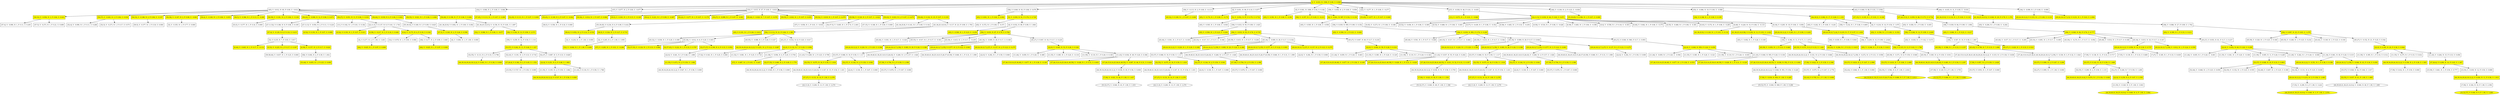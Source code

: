 digraph {nodee48c77b9b7af46bdb18fbd577305955a [label="[], V: -0.033, N: 1500, P: 0.00, U: 0.000", shape="box", fillcolor=yellow, style=filled];
node66a07f95349e42a78ddb71aacc412ec7 [label="[45], V: -0.012, N: 60, P: 0.00, U: -0.012", shape="box"];
node6e56c9e824fc4aa5a81e50ef5960c835 [label="[56,52], V: -0.058, N: 3, P: 0.06, U: 0.023", shape="box", fillcolor=yellow, style=filled];
node0acdba6daac44996876edb2c7d1ef637 [label="[57,4], V: -0.090, N: 1, P: 0.11, U: 0.293", shape="box"];
node6e56c9e824fc4aa5a81e50ef5960c835 -> node0acdba6daac44996876edb2c7d1ef637;
node61c2162e69314b809954a2053f6a4a1c [label="[57,5], V: -0.273, N: 1, P: 0.21, U: 0.690", shape="box"];
node6e56c9e824fc4aa5a81e50ef5960c835 -> node61c2162e69314b809954a2053f6a4a1c;
node66a07f95349e42a78ddb71aacc412ec7 -> node6e56c9e824fc4aa5a81e50ef5960c835;
node5ec4d346315148cea71dadc385e61b56 [label="[56,57], V: -0.045, N: 3, P: 0.06, U: 0.036", shape="box", fillcolor=yellow, style=filled];
nodebbdb5ec201ad4e1d8a58a1175b10bca9 [label="[52,4], V: -0.090, N: 1, P: 0.11, U: 0.268", shape="box"];
node5ec4d346315148cea71dadc385e61b56 -> nodebbdb5ec201ad4e1d8a58a1175b10bca9;
nodeed23747aa3364ef0a626ae5efe5c4f7f [label="[52,5], V: -0.273, N: 1, P: 0.17, U: 0.571", shape="box"];
node5ec4d346315148cea71dadc385e61b56 -> nodeed23747aa3364ef0a626ae5efe5c4f7f;
node66a07f95349e42a78ddb71aacc412ec7 -> node5ec4d346315148cea71dadc385e61b56;
node07f82393a8794fe89b1d6f7e07ca8dc6 [label="[56,53], V: -0.188, N: 2, P: 0.06, U: -0.107", shape="box", fillcolor=yellow, style=filled];
node5dcbb85a3341417fbd790d5ab22b17a0 [label="[59,5], V: -0.377, N: 1, P: 0.18, U: 0.000", shape="box"];
node07f82393a8794fe89b1d6f7e07ca8dc6 -> node5dcbb85a3341417fbd790d5ab22b17a0;
node66a07f95349e42a78ddb71aacc412ec7 -> node07f82393a8794fe89b1d6f7e07ca8dc6;
nodeaa7c66bdf86044bd83b3f621675deb0e [label="[56,58], V: -0.167, N: 2, P: 0.08, U: -0.063", shape="box", fillcolor=yellow, style=filled];
node90735e28818944b3905f2040d9623a34 [label="[5], V: -0.355, N: 1, P: 0.77, U: 0.000", shape="box"];
nodeaa7c66bdf86044bd83b3f621675deb0e -> node90735e28818944b3905f2040d9623a34;
node66a07f95349e42a78ddb71aacc412ec7 -> nodeaa7c66bdf86044bd83b3f621675deb0e;
node99de02acc29343138ead8737bca495e8 [label="[56,4], V: -0.160, N: 1, P: 0.08, U: -0.053", shape="box", fillcolor=yellow, style=filled];
node66a07f95349e42a78ddb71aacc412ec7 -> node99de02acc29343138ead8737bca495e8;
node7ecc109091154498907f437d97e6a6b2 [label="[56,5], V: -0.366, N: 1, P: 0.13, U: -0.200", shape="box", fillcolor=yellow, style=filled];
node66a07f95349e42a78ddb71aacc412ec7 -> node7ecc109091154498907f437d97e6a6b2;
node7f8423307d3e41a8ae96711b59676c17 [label="[56,59], V: -0.181, N: 2, P: 0.06, U: -0.100", shape="box", fillcolor=yellow, style=filled];
nodebb6fb6ec29f74b15a6afcd7a904cabd9 [label="[53,5], V: -0.377, N: 1, P: 0.16, U: 0.000", shape="box"];
node7f8423307d3e41a8ae96711b59676c17 -> nodebb6fb6ec29f74b15a6afcd7a904cabd9;
node66a07f95349e42a78ddb71aacc412ec7 -> node7f8423307d3e41a8ae96711b59676c17;
nodeca378b2862e3485f9ba6d1acd5b5056d [label="[56,22], V: -0.008, N: 12, P: 0.06, U: 0.073", shape="box", fillcolor=yellow, style=filled];
nodef330cef9ecd04655a6ae715e2655a86e [label="[27,11,52], V: 0.186, N: 9, P: 0.08, U: 0.339", shape="box"];
node94807483a3f44990ba6778fe748bbd36 [label="[57,4], V: -0.129, N: 8, P: 0.16, U: 0.415", shape="box", fillcolor=yellow, style=filled];
nodef408e2686fc145109825c84afd77e80e [label="[5], V: 0.235, N: 7, P: 0.93, U: 3.017", shape="box"];
node1d0bddf376504bd3b1d4673afbb4958d [label="[0,44], V: -0.645, N: 1, P: 0.17, U: -0.112", shape="box", fillcolor=yellow, style=filled];
nodef408e2686fc145109825c84afd77e80e -> node1d0bddf376504bd3b1d4673afbb4958d;
noded0064d7e9f7c438e88f441f3e6e6cc1a [label="[0,53], V: -0.225, N: 2, P: 0.17, U: 0.307", shape="box", fillcolor=yellow, style=filled];
nodebffe34a068bc494a80e66498d8aa710c [label="[59,58,44], V: -0.637, N: 1, P: 0.25, U: 0.000", shape="box"];
noded0064d7e9f7c438e88f441f3e6e6cc1a -> nodebffe34a068bc494a80e66498d8aa710c;
nodef408e2686fc145109825c84afd77e80e -> noded0064d7e9f7c438e88f441f3e6e6cc1a;
nodef7860178c57d4e2fb2f9d4614c979fd9 [label="[0,59], V: -0.157, N: 3, P: 0.17, U: 0.624", shape="box", fillcolor=yellow, style=filled];
node5ce7677d5c90495a8f7513a1262c3cdd [label="[58], V: 0.404, N: 2, P: 0.39, U: 1.452", shape="box"];
nodebac1a37f503e4508872687c53da12f67 [label="[53,44], V: -0.655, N: 1, P: 0.25, U: 0.000", shape="box", fillcolor=yellow, style=filled];
node5ce7677d5c90495a8f7513a1262c3cdd -> nodebac1a37f503e4508872687c53da12f67;
nodef7860178c57d4e2fb2f9d4614c979fd9 -> node5ce7677d5c90495a8f7513a1262c3cdd;
nodef408e2686fc145109825c84afd77e80e -> nodef7860178c57d4e2fb2f9d4614c979fd9;
node94807483a3f44990ba6778fe748bbd36 -> nodef408e2686fc145109825c84afd77e80e;
nodef330cef9ecd04655a6ae715e2655a86e -> node94807483a3f44990ba6778fe748bbd36;
nodeca378b2862e3485f9ba6d1acd5b5056d -> nodef330cef9ecd04655a6ae715e2655a86e;
node25524dbfb87a4a799fd24d892cd3bc2b [label="[27,11,5], V: -0.054, N: 2, P: 0.11, U: 0.224", shape="box"];
node258c014577bf4e3e99abab84a1ef1208 [label="[0,52], V: 0.193, N: 1, P: 0.07, U: 0.000", shape="box", fillcolor=yellow, style=filled];
node25524dbfb87a4a799fd24d892cd3bc2b -> node258c014577bf4e3e99abab84a1ef1208;
nodeca378b2862e3485f9ba6d1acd5b5056d -> node25524dbfb87a4a799fd24d892cd3bc2b;
node66a07f95349e42a78ddb71aacc412ec7 -> nodeca378b2862e3485f9ba6d1acd5b5056d;
node38afbbf662b94c99a68b0ed1484bf3a3 [label="[56,27], V: -0.051, N: 11, P: 0.06, U: 0.030", shape="box", fillcolor=yellow, style=filled];
node17e897f7f9d94243a7eae67b3f3439db [label="[11], V: 0.162, N: 1, P: 0.01, U: 0.182", shape="box"];
node38afbbf662b94c99a68b0ed1484bf3a3 -> node17e897f7f9d94243a7eae67b3f3439db;
node5fe18cb2fb1546c388ec8401f6ba17fa [label="[22,11,5], V: 0.137, N: 9, P: 0.61, U: 1.743", shape="box"];
node12b69809033642ee9b8c1316dbe7cb6f [label="[0,52], V: 0.193, N: 1, P: 0.07, U: 0.411", shape="box", fillcolor=yellow, style=filled];
node5fe18cb2fb1546c388ec8401f6ba17fa -> node12b69809033642ee9b8c1316dbe7cb6f;
nodee5f30ff074944fd8926840b5bdcef07b [label="[0,58], V: -0.217, N: 3, P: 0.16, U: 0.446", shape="box", fillcolor=yellow, style=filled];
noded633c574335a445390adf61f43fe6bee [label="[4], V: 0.277, N: 2, P: 1.00, U: 3.263", shape="box"];
nodee36481df5b5b45148684cc2dc7165a2a [label="[44], V: -0.625, N: 1, P: 0.97, U: 0.000", shape="box", fillcolor=yellow, style=filled];
noded633c574335a445390adf61f43fe6bee -> nodee36481df5b5b45148684cc2dc7165a2a;
nodee5f30ff074944fd8926840b5bdcef07b -> noded633c574335a445390adf61f43fe6bee;
node5fe18cb2fb1546c388ec8401f6ba17fa -> nodee5f30ff074944fd8926840b5bdcef07b;
node0e2b829a5cf54eba957f8141fa750e77 [label="[0,4], V: -0.173, N: 4, P: 0.18, U: 0.342", shape="box", fillcolor=yellow, style=filled];
node436217cd93f84081b6d1c44edcfd74f0 [label="[52], V: 0.078, N: 1, P: 0.00, U: 0.084", shape="box"];
node0e2b829a5cf54eba957f8141fa750e77 -> node436217cd93f84081b6d1c44edcfd74f0;
node98bf5fcd0eb047808f329a2841eda6b8 [label="[58], V: 0.277, N: 2, P: 0.99, U: 3.440", shape="box"];
node680320d6c6744e53bdfab3066ddc4211 [label="[44], V: -0.625, N: 1, P: 0.97, U: 0.000", shape="box", fillcolor=yellow, style=filled];
node98bf5fcd0eb047808f329a2841eda6b8 -> node680320d6c6744e53bdfab3066ddc4211;
node0e2b829a5cf54eba957f8141fa750e77 -> node98bf5fcd0eb047808f329a2841eda6b8;
node5fe18cb2fb1546c388ec8401f6ba17fa -> node0e2b829a5cf54eba957f8141fa750e77;
node38afbbf662b94c99a68b0ed1484bf3a3 -> node5fe18cb2fb1546c388ec8401f6ba17fa;
node66a07f95349e42a78ddb71aacc412ec7 -> node38afbbf662b94c99a68b0ed1484bf3a3;
nodea1f6dc29850143229159e38b6b876f3e [label="[56,44], V: -0.018, N: 4, P: 0.06, U: 0.063", shape="box", fillcolor=yellow, style=filled];
nodecc8f63fbffcc408098143873cf97f203 [label="[55,39,52], V: 0.349, N: 3, P: 0.09, U: 0.625", shape="box"];
node799a790fa99f48ee9181bffefc426e63 [label="[57,5], V: -0.345, N: 2, P: 0.26, U: 0.596", shape="box", fillcolor=yellow, style=filled];
nodef99d5b562e5a4891bb358c8f0a598fe5 [label="[4], V: -0.406, N: 1, P: 1.00, U: 0.000", shape="box"];
node799a790fa99f48ee9181bffefc426e63 -> nodef99d5b562e5a4891bb358c8f0a598fe5;
nodecc8f63fbffcc408098143873cf97f203 -> node799a790fa99f48ee9181bffefc426e63;
nodea1f6dc29850143229159e38b6b876f3e -> nodecc8f63fbffcc408098143873cf97f203;
node66a07f95349e42a78ddb71aacc412ec7 -> nodea1f6dc29850143229159e38b6b876f3e;
node3bb01e6347f546a29aabe4a5ea7388fb [label="[56,55], V: -0.021, N: 1, P: 0.06, U: 0.060", shape="box", fillcolor=yellow, style=filled];
node66a07f95349e42a78ddb71aacc412ec7 -> node3bb01e6347f546a29aabe4a5ea7388fb;
noded1126c4ea11d4559aa38952037a61c9a [label="[56,40], V: 0.198, N: 17, P: 0.06, U: 0.284", shape="box", fillcolor=yellow, style=filled];
node0f2e0af399394b67bab5b8dca3a77558 [label="[41,36,25,9], V: 0.492, N: 1, P: 0.00, U: 0.492", shape="box"];
noded1126c4ea11d4559aa38952037a61c9a -> node0f2e0af399394b67bab5b8dca3a77558;
nodec8ac9a9bfc3d4d7096aa9f198349d9ff [label="[41,36,25,14,9,5], V: -0.156, N: 15, P: 0.81, U: 1.697", shape="box"];
nodecdcf299c0ce34dc1832fbf81e5139aed [label="[52], V: -0.086, N: 1, P: 0.00, U: -0.077", shape="box", fillcolor=yellow, style=filled];
nodec8ac9a9bfc3d4d7096aa9f198349d9ff -> nodecdcf299c0ce34dc1832fbf81e5139aed;
nodebb92dbdac6424fe7856f959944a02cec [label="[58], V: 0.184, N: 13, P: 0.99, U: 2.571", shape="box", fillcolor=yellow, style=filled];
nodee4b563bcb0a34e5ea1e3a3dd219c2e07 [label="[59], V: -0.259, N: 12, P: 0.54, U: 1.114", shape="box"];
node03bc204fb72042a48d40ef5213659aa3 [label="[53,57], V: 0.262, N: 11, P: 0.40, U: 1.327", shape="box", fillcolor=yellow, style=filled];
nodedee5da975498402a8f14ece0d3d47bf1 [label="[52,55], V: -0.113, N: 2, P: 0.33, U: 0.796", shape="box"];
node23853dd9e3404feb84bde53eb7499694 [label="[44,39,34,29,24,18,12,2], V: 0.443, N: 1, P: 0.38, U: 0.000", shape="box", fillcolor=yellow, style=filled];
nodedee5da975498402a8f14ece0d3d47bf1 -> node23853dd9e3404feb84bde53eb7499694;
node03bc204fb72042a48d40ef5213659aa3 -> nodedee5da975498402a8f14ece0d3d47bf1;
nodeef1216e9f1ce4f1d90298f352fdd2617 [label="[52,43], V: -0.191, N: 3, P: 0.33, U: 0.718", shape="box"];
nodeaad8fe7f0e29415d9173e7484d813e9f [label="[37,26,4], V: 0.382, N: 2, P: 0.45, U: 1.552", shape="box", fillcolor=yellow, style=filled];
nodef44040ebb27f4d7fbd7cbf4ba530a6bc [label="[15,55], V: 0.727, N: 1, P: 0.50, U: 0.000", shape="box"];
nodeaad8fe7f0e29415d9173e7484d813e9f -> nodef44040ebb27f4d7fbd7cbf4ba530a6bc;
nodeef1216e9f1ce4f1d90298f352fdd2617 -> nodeaad8fe7f0e29415d9173e7484d813e9f;
node03bc204fb72042a48d40ef5213659aa3 -> nodeef1216e9f1ce4f1d90298f352fdd2617;
node2e8ce6c907a94a4a92cc8795f88a26e8 [label="[52,27], V: -0.087, N: 5, P: 0.33, U: 0.829", shape="box"];
nodef257cf7eb7594e1ba13890243b75d781 [label="[22,0], V: 0.251, N: 4, P: 0.48, U: 1.965", shape="box", fillcolor=yellow, style=filled];
nodecabcdadbc483445eac48ea3b25765662 [label="[11,55], V: -0.105, N: 2, P: 0.50, U: 1.662", shape="box"];
nodeb678600d065a4172acf0f2383c8f3282 [label="[44,39,34,29,24,18,12,2], V: 0.537, N: 1, P: 0.56, U: 0.000", shape="box", fillcolor=yellow, style=filled];
nodecabcdadbc483445eac48ea3b25765662 -> nodeb678600d065a4172acf0f2383c8f3282;
nodef257cf7eb7594e1ba13890243b75d781 -> nodecabcdadbc483445eac48ea3b25765662;
node59dfc7379eb64b51ac8db9a7f8a8e62b [label="[11,43], V: 0.116, N: 1, P: 0.50, U: 1.768", shape="box"];
nodef257cf7eb7594e1ba13890243b75d781 -> node59dfc7379eb64b51ac8db9a7f8a8e62b;
node2e8ce6c907a94a4a92cc8795f88a26e8 -> nodef257cf7eb7594e1ba13890243b75d781;
node03bc204fb72042a48d40ef5213659aa3 -> node2e8ce6c907a94a4a92cc8795f88a26e8;
nodee4b563bcb0a34e5ea1e3a3dd219c2e07 -> node03bc204fb72042a48d40ef5213659aa3;
nodebb92dbdac6424fe7856f959944a02cec -> nodee4b563bcb0a34e5ea1e3a3dd219c2e07;
nodec8ac9a9bfc3d4d7096aa9f198349d9ff -> nodebb92dbdac6424fe7856f959944a02cec;
noded1126c4ea11d4559aa38952037a61c9a -> nodec8ac9a9bfc3d4d7096aa9f198349d9ff;
node66a07f95349e42a78ddb71aacc412ec7 -> noded1126c4ea11d4559aa38952037a61c9a;
nodee48c77b9b7af46bdb18fbd577305955a -> node66a07f95349e42a78ddb71aacc412ec7;
node122c774f25004d268a78a4b3f8a41162 [label="[52], V: -0.066, N: 2, P: 0.00, U: -0.066", shape="box"];
node29a8c73b46894d87b6b2add0a26d0e23 [label="[57,45], V: 0.113, N: 1, P: 0.07, U: 0.000", shape="box", fillcolor=yellow, style=filled];
node122c774f25004d268a78a4b3f8a41162 -> node29a8c73b46894d87b6b2add0a26d0e23;
nodee48c77b9b7af46bdb18fbd577305955a -> node122c774f25004d268a78a4b3f8a41162;
node761806034e104bf4ba37f7c85353db70 [label="[57], V: -0.077, N: 2, P: 0.00, U: -0.077", shape="box"];
node30272d85a0b041c39e6175bc2f31f120 [label="[52,45], V: 0.113, N: 1, P: 0.07, U: 0.000", shape="box", fillcolor=yellow, style=filled];
node761806034e104bf4ba37f7c85353db70 -> node30272d85a0b041c39e6175bc2f31f120;
nodee48c77b9b7af46bdb18fbd577305955a -> node761806034e104bf4ba37f7c85353db70;
nodefca79642ecaf4216acef5c8ed2083ad2 [label="[53], V: -0.015, N: 47, P: 0.00, U: -0.015", shape="box"];
node46200f4b1d094214927dcbc0dad4b4f9 [label="[59,45], V: -0.140, N: 2, P: 0.07, U: -0.042", shape="box", fillcolor=yellow, style=filled];
node2ff78f4d54884873b4e1a1798afa27d8 [label="[56,5], V: -0.356, N: 1, P: 0.16, U: 0.000", shape="box"];
node46200f4b1d094214927dcbc0dad4b4f9 -> node2ff78f4d54884873b4e1a1798afa27d8;
nodefca79642ecaf4216acef5c8ed2083ad2 -> node46200f4b1d094214927dcbc0dad4b4f9;
node84a0d68bfe814c1abd3b701467bed165 [label="[59,56], V: -0.014, N: 1, P: 0.07, U: 0.084", shape="box", fillcolor=yellow, style=filled];
nodefca79642ecaf4216acef5c8ed2083ad2 -> node84a0d68bfe814c1abd3b701467bed165;
noded8a94e6b2f10422ab9e480ea1b5a7af6 [label="[59,5], V: -0.363, N: 1, P: 0.15, U: -0.149", shape="box", fillcolor=yellow, style=filled];
nodefca79642ecaf4216acef5c8ed2083ad2 -> noded8a94e6b2f10422ab9e480ea1b5a7af6;
node9c55636b24eb4557a1b2a8f5b460334a [label="[59,4], V: -0.221, N: 1, P: 0.09, U: -0.087", shape="box", fillcolor=yellow, style=filled];
nodefca79642ecaf4216acef5c8ed2083ad2 -> node9c55636b24eb4557a1b2a8f5b460334a;
nodec479a3283b2d41d99fddc170f0c26d44 [label="[59,22], V: -0.277, N: 1, P: 0.07, U: -0.179", shape="box", fillcolor=yellow, style=filled];
nodefca79642ecaf4216acef5c8ed2083ad2 -> nodec479a3283b2d41d99fddc170f0c26d44;
node7ddd1d13505a4edebf8c0a1126b755a4 [label="[59,27], V: -0.099, N: 1, P: 0.07, U: -0.001", shape="box", fillcolor=yellow, style=filled];
nodefca79642ecaf4216acef5c8ed2083ad2 -> node7ddd1d13505a4edebf8c0a1126b755a4;
node4f7252e4c3e0408482446d9bee763a89 [label="[59,44], V: -0.020, N: 7, P: 0.07, U: 0.078", shape="box", fillcolor=yellow, style=filled];
node6080ed882b60415ba62086a5b471c64a [label="[55,39,45], V: 0.234, N: 6, P: 0.09, U: 0.432", shape="box"];
node15b983b4e9e54e70915aac76469fa3b7 [label="[56,4], V: 0.052, N: 2, P: 0.14, U: 0.532", shape="box", fillcolor=yellow, style=filled];
node2532ddf1be57423381a234ee17c451ac [label="[5], V: -0.234, N: 1, P: 1.00, U: 0.000", shape="box"];
node15b983b4e9e54e70915aac76469fa3b7 -> node2532ddf1be57423381a234ee17c451ac;
node6080ed882b60415ba62086a5b471c64a -> node15b983b4e9e54e70915aac76469fa3b7;
nodee1c25e0f7b9545f595c3fa226c4cb6f9 [label="[56,5], V: -0.324, N: 3, P: 0.27, U: 0.733", shape="box", fillcolor=yellow, style=filled];
node37a387cadfd64a27880c34c41665a208 [label="[4], V: 0.205, N: 2, P: 1.00, U: 3.095", shape="box"];
node9d537f885f104c32b73336f66dd86af5 [label="[52], V: -0.644, N: 1, P: 1.00, U: 0.000", shape="box", fillcolor=yellow, style=filled];
node37a387cadfd64a27880c34c41665a208 -> node9d537f885f104c32b73336f66dd86af5;
nodee1c25e0f7b9545f595c3fa226c4cb6f9 -> node37a387cadfd64a27880c34c41665a208;
node6080ed882b60415ba62086a5b471c64a -> nodee1c25e0f7b9545f595c3fa226c4cb6f9;
node4f7252e4c3e0408482446d9bee763a89 -> node6080ed882b60415ba62086a5b471c64a;
nodefca79642ecaf4216acef5c8ed2083ad2 -> node4f7252e4c3e0408482446d9bee763a89;
node4942e837690c4711823af46557148299 [label="[59,55], V: -0.043, N: 1, P: 0.07, U: 0.055", shape="box", fillcolor=yellow, style=filled];
nodefca79642ecaf4216acef5c8ed2083ad2 -> node4942e837690c4711823af46557148299;
node704a229eaa23449891749983a751a586 [label="[59,52], V: -0.019, N: 1, P: 0.07, U: 0.079", shape="box", fillcolor=yellow, style=filled];
nodefca79642ecaf4216acef5c8ed2083ad2 -> node704a229eaa23449891749983a751a586;
node5c5d4d6f0a9a4f2eae890c60b3d6ef5e [label="[59,58], V: -0.120, N: 3, P: 0.07, U: -0.022", shape="box", fillcolor=yellow, style=filled];
node6104546b06a14a8e9290f1d52c0f8096 [label="[57], V: -0.056, N: 1, P: 0.01, U: -0.016", shape="box"];
node5c5d4d6f0a9a4f2eae890c60b3d6ef5e -> node6104546b06a14a8e9290f1d52c0f8096;
nodec8bd3b0319f74509b161b2586d145777 [label="[52,57,5], V: -0.405, N: 1, P: 0.72, U: 2.401", shape="box"];
node5c5d4d6f0a9a4f2eae890c60b3d6ef5e -> nodec8bd3b0319f74509b161b2586d145777;
nodefca79642ecaf4216acef5c8ed2083ad2 -> node5c5d4d6f0a9a4f2eae890c60b3d6ef5e;
nodeb6148b339f044f269e46746067319c7d [label="[59,43], V: -0.023, N: 2, P: 0.07, U: 0.075", shape="box", fillcolor=yellow, style=filled];
nodea399071ddc704420a8afb06535ac5b9f [label="[37,15], V: -0.168, N: 1, P: 0.00, U: 0.000", shape="box"];
nodeb6148b339f044f269e46746067319c7d -> nodea399071ddc704420a8afb06535ac5b9f;
nodefca79642ecaf4216acef5c8ed2083ad2 -> nodeb6148b339f044f269e46746067319c7d;
node72845ee21f8b4c3fa7683ea8d21fcc56 [label="[59,40], V: 0.102, N: 25, P: 0.07, U: 0.193", shape="box", fillcolor=yellow, style=filled];
node441fa62f297542bea999c9436767f50f [label="[41,36,25,9], V: 0.141, N: 1, P: 0.00, U: 0.142", shape="box"];
node72845ee21f8b4c3fa7683ea8d21fcc56 -> node441fa62f297542bea999c9436767f50f;
node01f31e236d35481eab2c3e08b3607482 [label="[41,36,25,14,9,5], V: -0.117, N: 23, P: 0.99, U: 1.793", shape="box"];
nodef9e7ecf1213c431ea5f79aaf5b916616 [label="[45], V: 0.101, N: 1, P: 0.26, U: 0.612", shape="box", fillcolor=yellow, style=filled];
node01f31e236d35481eab2c3e08b3607482 -> nodef9e7ecf1213c431ea5f79aaf5b916616;
node3e2ad1f52d1449878d82d0c250fc4121 [label="[56], V: 0.112, N: 21, P: 0.64, U: 1.383", shape="box", fillcolor=yellow, style=filled];
node4e268fcd6bb144f8b0d036a543a79243 [label="[45,52], V: -0.036, N: 1, P: 0.20, U: 0.380", shape="box"];
node3e2ad1f52d1449878d82d0c250fc4121 -> node4e268fcd6bb144f8b0d036a543a79243;
nodebbd38c8cc4b54819a3e04ea29a432826 [label="[45,58], V: -0.012, N: 8, P: 0.20, U: 0.403", shape="box"];
node90057780a7404ba78f6f11991270e63e [label="[57], V: -0.283, N: 1, P: 0.01, U: -0.246", shape="box", fillcolor=yellow, style=filled];
nodebbd38c8cc4b54819a3e04ea29a432826 -> node90057780a7404ba78f6f11991270e63e;
noded33f52c6bc8a4905ae0305921539d5ab [label="[52,57,55], V: -0.124, N: 1, P: 0.33, U: 0.884", shape="box", fillcolor=yellow, style=filled];
nodebbd38c8cc4b54819a3e04ea29a432826 -> noded33f52c6bc8a4905ae0305921539d5ab;
node0d33715bd5414c31af959487b864557f [label="[52,57,43], V: -0.222, N: 1, P: 0.33, U: 0.787", shape="box", fillcolor=yellow, style=filled];
nodebbd38c8cc4b54819a3e04ea29a432826 -> node0d33715bd5414c31af959487b864557f;
node17420ca43f7e438db4c71fc4e68ebbc7 [label="[52,57,27], V: 0.190, N: 4, P: 0.33, U: 0.952", shape="box", fillcolor=yellow, style=filled];
nodeb1e7b0607334466aad67ee03b6fc7a69 [label="[22,0], V: -0.441, N: 3, P: 0.48, U: 1.498", shape="box"];
node2dca8bcaf6df48ab8f1c752ada3d75a4 [label="[11,55], V: 0.472, N: 2, P: 0.50, U: 1.682", shape="box", fillcolor=yellow, style=filled];
nodef325a64028234349be0f5ecf9383f2f6 [label="[44,39,34,29,24,18,12,2], V: 0.927, N: 1, P: 0.56, U: 0.000", shape="box"];
node2dca8bcaf6df48ab8f1c752ada3d75a4 -> nodef325a64028234349be0f5ecf9383f2f6;
nodeb1e7b0607334466aad67ee03b6fc7a69 -> node2dca8bcaf6df48ab8f1c752ada3d75a4;
node17420ca43f7e438db4c71fc4e68ebbc7 -> nodeb1e7b0607334466aad67ee03b6fc7a69;
nodebbd38c8cc4b54819a3e04ea29a432826 -> node17420ca43f7e438db4c71fc4e68ebbc7;
node3e2ad1f52d1449878d82d0c250fc4121 -> nodebbd38c8cc4b54819a3e04ea29a432826;
node25048c049d4646fbbb7cffc452fd9056 [label="[45,55], V: -0.088, N: 3, P: 0.20, U: 0.327", shape="box"];
node82674d052434456e952eebe4f6cef0f5 [label="[44,39,34,29,24,18,12,2], V: 0.251, N: 2, P: 0.22, U: 0.887", shape="box", fillcolor=yellow, style=filled];
nodeae7fd2ccd4ea490aa3f92a6828b3e815 [label="[7,52], V: 0.343, N: 1, P: 0.25, U: 0.000", shape="box"];
node82674d052434456e952eebe4f6cef0f5 -> nodeae7fd2ccd4ea490aa3f92a6828b3e815;
node25048c049d4646fbbb7cffc452fd9056 -> node82674d052434456e952eebe4f6cef0f5;
node3e2ad1f52d1449878d82d0c250fc4121 -> node25048c049d4646fbbb7cffc452fd9056;
node32823ad37f574fe78e269d0539b99439 [label="[45,27], V: -0.032, N: 8, P: 0.20, U: 0.417", shape="box"];
nodedf3a96d8859b45889c0ffabab146e93d [label="[22,0], V: 0.132, N: 7, P: 0.29, U: 0.992", shape="box", fillcolor=yellow, style=filled];
node014ff9fb9feb42d291168ab18e8c71b7 [label="[11,52], V: -0.081, N: 1, P: 0.25, U: 0.718", shape="box"];
nodedf3a96d8859b45889c0ffabab146e93d -> node014ff9fb9feb42d291168ab18e8c71b7;
nodecdcd6f25a64a4042982672b5cedd09b4 [label="[11,58], V: -0.094, N: 4, P: 0.25, U: 0.704", shape="box"];
node9180eaaa7c0d410d95576e583c68812e [label="[57], V: -0.487, N: 1, P: 0.01, U: -0.447", shape="box", fillcolor=yellow, style=filled];
nodecdcd6f25a64a4042982672b5cedd09b4 -> node9180eaaa7c0d410d95576e583c68812e;
node4f578b9209db4c20942e9bfe357029cc [label="[52,57,55], V: 0.480, N: 2, P: 0.49, U: 1.779", shape="box", fillcolor=yellow, style=filled];
node0e8b24f8958a40649c7dd9705a3a1060 [label="[44,39,34,29,24,18,12,2], V: 0.929, N: 1, P: 0.56, U: 0.000", shape="box"];
node4f578b9209db4c20942e9bfe357029cc -> node0e8b24f8958a40649c7dd9705a3a1060;
nodecdcd6f25a64a4042982672b5cedd09b4 -> node4f578b9209db4c20942e9bfe357029cc;
nodedf3a96d8859b45889c0ffabab146e93d -> nodecdcd6f25a64a4042982672b5cedd09b4;
nodec25d16d045b8459abf1f226aa545cc8f [label="[11,43], V: 0.269, N: 1, P: 0.25, U: 0.799", shape="box"];
nodedf3a96d8859b45889c0ffabab146e93d -> nodec25d16d045b8459abf1f226aa545cc8f;
node32823ad37f574fe78e269d0539b99439 -> nodedf3a96d8859b45889c0ffabab146e93d;
node3e2ad1f52d1449878d82d0c250fc4121 -> node32823ad37f574fe78e269d0539b99439;
node01f31e236d35481eab2c3e08b3607482 -> node3e2ad1f52d1449878d82d0c250fc4121;
node72845ee21f8b4c3fa7683ea8d21fcc56 -> node01f31e236d35481eab2c3e08b3607482;
nodefca79642ecaf4216acef5c8ed2083ad2 -> node72845ee21f8b4c3fa7683ea8d21fcc56;
nodee48c77b9b7af46bdb18fbd577305955a -> nodefca79642ecaf4216acef5c8ed2083ad2;
node533405d8fe874ab896b60500f0e5ea69 [label="[58], V: 0.049, N: 93, P: 0.08, U: 0.070", shape="box"];
noded70a12507cd04ec09f4746dfffedd63e [label="[45], V: 0.001, N: 1, P: 0.00, U: 0.002", shape="box", fillcolor=yellow, style=filled];
node533405d8fe874ab896b60500f0e5ea69 -> noded70a12507cd04ec09f4746dfffedd63e;
node979f11ffbcc745fa9930933ceea6383a [label="[5], V: -0.050, N: 91, P: 0.76, U: 0.729", shape="box", fillcolor=yellow, style=filled];
node993272246d9c4e4fa3257c6dccb2d2e0 [label="[45], V: -0.372, N: 1, P: 0.00, U: -0.371", shape="box"];
node979f11ffbcc745fa9930933ceea6383a -> node993272246d9c4e4fa3257c6dccb2d2e0;
nodeab71f951155a473191a60e1289cc7004 [label="[4], V: 0.032, N: 89, P: 0.99, U: 1.064", shape="box"];
node540a6475c9e5404f87e42a089e111b7d [label="[45], V: -0.500, N: 1, P: 0.23, U: -0.256", shape="box", fillcolor=yellow, style=filled];
nodeab71f951155a473191a60e1289cc7004 -> node540a6475c9e5404f87e42a089e111b7d;
node74d3b8498009420b8d7cb35a0af0cf1f [label="[56], V: -0.033, N: 87, P: 0.76, U: 0.760", shape="box", fillcolor=yellow, style=filled];
node95b84f5149974b119f614e0aae131e03 [label="[45,44], V: -0.501, N: 1, P: 0.17, U: -0.324", shape="box"];
node74d3b8498009420b8d7cb35a0af0cf1f -> node95b84f5149974b119f614e0aae131e03;
nodeddbd5d86891946bd93791d5918bacf18 [label="[45,55], V: -0.517, N: 1, P: 0.17, U: -0.341", shape="box"];
node74d3b8498009420b8d7cb35a0af0cf1f -> nodeddbd5d86891946bd93791d5918bacf18;
node1f4f3495614244ffa56eeb2c13d069b0 [label="[45,59], V: -0.415, N: 1, P: 0.17, U: -0.239", shape="box"];
node74d3b8498009420b8d7cb35a0af0cf1f -> node1f4f3495614244ffa56eeb2c13d069b0;
nodee29fbede4e574818901f6e5646a5f0cc [label="[45,34], V: -0.009, N: 29, P: 0.17, U: 0.168", shape="box"];
node5f92fe72a6de45089a452e34389b4fca [label="[29,24,18,12,2], V: -0.220, N: 1, P: 0.29, U: 0.308", shape="box", fillcolor=yellow, style=filled];
nodee29fbede4e574818901f6e5646a5f0cc -> node5f92fe72a6de45089a452e34389b4fca;
nodeb2ce58cc674749e2acd6b7c144ef503f [label="[29,24,18,12,7,2,59], V: -0.083, N: 20, P: 0.26, U: 0.380", shape="box", fillcolor=yellow, style=filled];
nodec349e450c84d46ce8825d087530e07b2 [label="[53,57], V: 0.068, N: 19, P: 0.50, U: 1.117", shape="box"];
node442b132dfef74fda804cad6667cdc374 [label="[52,55], V: -0.075, N: 16, P: 0.50, U: 1.018", shape="box", fillcolor=yellow, style=filled];
node08904fe913cc4a1ca6cf16213a40bebb [label="[44,39,40,41,36,25,14,9,15,26,43], V: 0.167, N: 15, P: 0.54, U: 1.431", shape="box"];
node76958043767e4dcab38bf9291b85948b [label="[37,27], V: -0.131, N: 14, P: 1.00, U: 2.278", shape="box", fillcolor=yellow, style=filled];
node2c6615bc2ab74302a57f21ef5aa31895 [label="[22,11,0], V: -0.200, N: 13, P: 1.00, U: 2.274", shape="ellipse"];
node76958043767e4dcab38bf9291b85948b -> node2c6615bc2ab74302a57f21ef5aa31895;
node08904fe913cc4a1ca6cf16213a40bebb -> node76958043767e4dcab38bf9291b85948b;
node442b132dfef74fda804cad6667cdc374 -> node08904fe913cc4a1ca6cf16213a40bebb;
nodec349e450c84d46ce8825d087530e07b2 -> node442b132dfef74fda804cad6667cdc374;
nodebbb9890ce9dd4651aee6d4dd31ece1df [label="[52,27], V: -0.144, N: 2, P: 0.50, U: 0.941", shape="box", fillcolor=yellow, style=filled];
node6d7b8c3aab514ae6bb2658d79da093a0 [label="[22,0], V: -0.330, N: 1, P: 0.67, U: 0.000", shape="box"];
nodebbb9890ce9dd4651aee6d4dd31ece1df -> node6d7b8c3aab514ae6bb2658d79da093a0;
nodec349e450c84d46ce8825d087530e07b2 -> nodebbb9890ce9dd4651aee6d4dd31ece1df;
nodeb2ce58cc674749e2acd6b7c144ef503f -> nodec349e450c84d46ce8825d087530e07b2;
nodee29fbede4e574818901f6e5646a5f0cc -> nodeb2ce58cc674749e2acd6b7c144ef503f;
nodece0d9fafe9d94403b54ac636136f2687 [label="[29,24,18,12,7,2,55], V: 0.577, N: 5, P: 0.22, U: 0.901", shape="box", fillcolor=yellow, style=filled];
node4591714fd41c4b6082b66188a9841c46 [label="[44,39,40,41,36,25,14,9,15,26,43], V: -0.260, N: 3, P: 0.37, U: 1.026", shape="box"];
node3083afb7ce294340bd4f6915c1ce2998 [label="[37,59], V: 0.704, N: 2, P: 0.50, U: 2.398", shape="box", fillcolor=yellow, style=filled];
node61c27309e13f4e3ca1674369963555b6 [label="[53,57], V: 0.676, N: 1, P: 0.67, U: 0.000", shape="box"];
node3083afb7ce294340bd4f6915c1ce2998 -> node61c27309e13f4e3ca1674369963555b6;
node4591714fd41c4b6082b66188a9841c46 -> node3083afb7ce294340bd4f6915c1ce2998;
nodece0d9fafe9d94403b54ac636136f2687 -> node4591714fd41c4b6082b66188a9841c46;
node141180a5e2674503a5aa1e881d55cf9d [label="[44,39,40,41,36,25,14,9,15,26,37,43,59], V: 0.840, N: 1, P: 0.31, U: 1.090", shape="box"];
nodece0d9fafe9d94403b54ac636136f2687 -> node141180a5e2674503a5aa1e881d55cf9d;
nodee29fbede4e574818901f6e5646a5f0cc -> nodece0d9fafe9d94403b54ac636136f2687;
node08964296b12a41f488c96073c70dac50 [label="[29,24,18,12,7,2,27], V: -0.137, N: 2, P: 0.23, U: 0.275", shape="box", fillcolor=yellow, style=filled];
node4e05fc5a3c484733a6dc8d2a02894dfa [label="[22,0], V: -0.292, N: 1, P: 0.50, U: 0.000", shape="box"];
node08964296b12a41f488c96073c70dac50 -> node4e05fc5a3c484733a6dc8d2a02894dfa;
nodee29fbede4e574818901f6e5646a5f0cc -> node08964296b12a41f488c96073c70dac50;
node74d3b8498009420b8d7cb35a0af0cf1f -> nodee29fbede4e574818901f6e5646a5f0cc;
node17f72aabbe444f2f9501eb2ad5f3896b [label="[45,27], V: 0.047, N: 54, P: 0.17, U: 0.224", shape="box"];
node3de0e9109fea44e9a5e08017377c6039 [label="[22,0], V: -0.045, N: 53, P: 0.28, U: 0.328", shape="box", fillcolor=yellow, style=filled];
node6aa888aa787444c290a4f6a8ff2ab890 [label="[11,44], V: -0.659, N: 1, P: 0.20, U: -0.389", shape="box"];
node3de0e9109fea44e9a5e08017377c6039 -> node6aa888aa787444c290a4f6a8ff2ab890;
node94e83671b75b4196a2768ec24b5997d4 [label="[11,55], V: -0.385, N: 1, P: 0.20, U: -0.116", shape="box"];
node3de0e9109fea44e9a5e08017377c6039 -> node94e83671b75b4196a2768ec24b5997d4;
nodeb890661ed9414afa97eddfb39c3fc3f2 [label="[11,59], V: -0.110, N: 1, P: 0.20, U: 0.160", shape="box"];
node3de0e9109fea44e9a5e08017377c6039 -> nodeb890661ed9414afa97eddfb39c3fc3f2;
nodef10ee5cb100c440b98856b9d10a734d2 [label="[11,43], V: 0.036, N: 49, P: 0.20, U: 0.306", shape="box"];
nodef4965a93a77f4341b2ef8f6216425f95 [label="[37,26,15,9,14,25,36,40], V: -0.677, N: 1, P: 0.38, U: -0.140", shape="box", fillcolor=yellow, style=filled];
nodef10ee5cb100c440b98856b9d10a734d2 -> nodef4965a93a77f4341b2ef8f6216425f95;
node948a4d10e2dd43b9ba575e971cf69542 [label="[37,26,15,9,14,25,36,41,40,59], V: -0.428, N: 1, P: 0.31, U: 0.003", shape="box", fillcolor=yellow, style=filled];
nodef10ee5cb100c440b98856b9d10a734d2 -> node948a4d10e2dd43b9ba575e971cf69542;
node3049bbeb02e947dbbb54762295306030 [label="[37,26,15,9,14,25,36,41,40,55], V: -0.007, N: 46, P: 0.31, U: 0.424", shape="box", fillcolor=yellow, style=filled];
node5a445fb14d944b71b9d099dadd81702c [label="[44,39,34,29,24,18,12,2], V: 0.038, N: 45, P: 0.56, U: 0.838", shape="box"];
node32fc481158114f46966102f90f0ad327 [label="[7,59], V: -0.021, N: 44, P: 1.00, U: 1.437", shape="box", fillcolor=yellow, style=filled];
node974d437942594243981e96bbbe0befeb [label="[53,52,57], V: -0.040, N: 43, P: 1.00, U: 1.433", shape="ellipse"];
node32fc481158114f46966102f90f0ad327 -> node974d437942594243981e96bbbe0befeb;
node5a445fb14d944b71b9d099dadd81702c -> node32fc481158114f46966102f90f0ad327;
node3049bbeb02e947dbbb54762295306030 -> node5a445fb14d944b71b9d099dadd81702c;
nodef10ee5cb100c440b98856b9d10a734d2 -> node3049bbeb02e947dbbb54762295306030;
node3de0e9109fea44e9a5e08017377c6039 -> nodef10ee5cb100c440b98856b9d10a734d2;
node17f72aabbe444f2f9501eb2ad5f3896b -> node3de0e9109fea44e9a5e08017377c6039;
node74d3b8498009420b8d7cb35a0af0cf1f -> node17f72aabbe444f2f9501eb2ad5f3896b;
nodeab71f951155a473191a60e1289cc7004 -> node74d3b8498009420b8d7cb35a0af0cf1f;
node979f11ffbcc745fa9930933ceea6383a -> nodeab71f951155a473191a60e1289cc7004;
node533405d8fe874ab896b60500f0e5ea69 -> node979f11ffbcc745fa9930933ceea6383a;
nodee48c77b9b7af46bdb18fbd577305955a -> node533405d8fe874ab896b60500f0e5ea69;
node6649e7eac3ed4691b0cde89c675fb260 [label="[56], V: -0.113, N: 2, P: 0.00, U: -0.113", shape="box"];
node531a4e05531b44e0a8223a51ca1c7aec [label="[45,52], V: 0.189, N: 1, P: 0.07, U: 0.000", shape="box", fillcolor=yellow, style=filled];
node6649e7eac3ed4691b0cde89c675fb260 -> node531a4e05531b44e0a8223a51ca1c7aec;
nodee48c77b9b7af46bdb18fbd577305955a -> node6649e7eac3ed4691b0cde89c675fb260;
nodeebf91fefa1cf4bddb715878eb6204fa7 [label="[4], V: 0.051, N: 99, P: 0.10, U: 0.077", shape="box"];
node649c9d4442814bf4bd34b88bac0f6c61 [label="[45], V: -0.174, N: 1, P: 0.00, U: -0.174", shape="box", fillcolor=yellow, style=filled];
nodeebf91fefa1cf4bddb715878eb6204fa7 -> node649c9d4442814bf4bd34b88bac0f6c61;
node22f3759bbefa461481f918f29b9f0d82 [label="[5], V: -0.052, N: 97, P: 0.79, U: 0.732", shape="box", fillcolor=yellow, style=filled];
noded4d5b80c7405444193ec45714837d4df [label="[45], V: -0.505, N: 1, P: 0.00, U: -0.503", shape="box"];
node22f3759bbefa461481f918f29b9f0d82 -> noded4d5b80c7405444193ec45714837d4df;
node4575e0ed21a748259863d9ad72ef0822 [label="[58], V: 0.033, N: 95, P: 0.99, U: 1.025", shape="box"];
node4a45a1acd3924e9491733aa65f7824e5 [label="[45], V: -0.500, N: 1, P: 0.23, U: -0.264", shape="box", fillcolor=yellow, style=filled];
node4575e0ed21a748259863d9ad72ef0822 -> node4a45a1acd3924e9491733aa65f7824e5;
node43160821bf2e453b8a9495c48b8b47dc [label="[56], V: -0.033, N: 93, P: 0.76, U: 0.735", shape="box", fillcolor=yellow, style=filled];
node091e9984eee442ceb8ac663dfb56ed9f [label="[45,44], V: -0.501, N: 1, P: 0.17, U: -0.330", shape="box"];
node43160821bf2e453b8a9495c48b8b47dc -> node091e9984eee442ceb8ac663dfb56ed9f;
nodee9179095d5aa43d7b56001226d2ee05c [label="[45,55], V: -0.517, N: 1, P: 0.17, U: -0.346", shape="box"];
node43160821bf2e453b8a9495c48b8b47dc -> nodee9179095d5aa43d7b56001226d2ee05c;
node1ab2d138908846e18c4254ad5425713f [label="[45,59], V: -0.415, N: 1, P: 0.17, U: -0.244", shape="box"];
node43160821bf2e453b8a9495c48b8b47dc -> node1ab2d138908846e18c4254ad5425713f;
node3ff15230289f430eb17c0de39a8c322f [label="[45,34], V: -0.009, N: 29, P: 0.17, U: 0.162", shape="box"];
nodeb367ac8228cb4f6499e05bdd44c3c877 [label="[29,24,18,12,2], V: -0.220, N: 1, P: 0.29, U: 0.308", shape="box", fillcolor=yellow, style=filled];
node3ff15230289f430eb17c0de39a8c322f -> nodeb367ac8228cb4f6499e05bdd44c3c877;
node1786dd2d3ec54ffeb7dc678baa53148b [label="[29,24,18,12,7,2,59], V: -0.083, N: 20, P: 0.26, U: 0.380", shape="box", fillcolor=yellow, style=filled];
node2bc1eb8512944bd395bdeb33422f6e10 [label="[53,57], V: 0.068, N: 19, P: 0.50, U: 1.117", shape="box"];
node0554e2c0549c4183bf41ca5bd47d17dd [label="[52,55], V: -0.075, N: 16, P: 0.50, U: 1.018", shape="box", fillcolor=yellow, style=filled];
node051e531ca59b402199ff026c70b0989e [label="[44,39,40,41,36,25,14,9,15,26,43], V: 0.167, N: 15, P: 0.54, U: 1.431", shape="box"];
nodeb2353a4eea9a40b7a611777b82b070ce [label="[37,27], V: -0.131, N: 14, P: 1.00, U: 2.278", shape="box", fillcolor=yellow, style=filled];
node65891f43f0074c25a7417f9c639b072b [label="[22,11,0], V: -0.200, N: 13, P: 1.00, U: 2.274", shape="ellipse"];
nodeb2353a4eea9a40b7a611777b82b070ce -> node65891f43f0074c25a7417f9c639b072b;
node051e531ca59b402199ff026c70b0989e -> nodeb2353a4eea9a40b7a611777b82b070ce;
node0554e2c0549c4183bf41ca5bd47d17dd -> node051e531ca59b402199ff026c70b0989e;
node2bc1eb8512944bd395bdeb33422f6e10 -> node0554e2c0549c4183bf41ca5bd47d17dd;
node16336f3778a8409cb7e389ee13769eb1 [label="[52,27], V: -0.144, N: 2, P: 0.50, U: 0.941", shape="box", fillcolor=yellow, style=filled];
node574391035eea43869e4d67c9921a25bc [label="[22,0], V: -0.330, N: 1, P: 0.67, U: 0.000", shape="box"];
node16336f3778a8409cb7e389ee13769eb1 -> node574391035eea43869e4d67c9921a25bc;
node2bc1eb8512944bd395bdeb33422f6e10 -> node16336f3778a8409cb7e389ee13769eb1;
node1786dd2d3ec54ffeb7dc678baa53148b -> node2bc1eb8512944bd395bdeb33422f6e10;
node3ff15230289f430eb17c0de39a8c322f -> node1786dd2d3ec54ffeb7dc678baa53148b;
nodee30045916d2c4aa79c6622fb2717461b [label="[29,24,18,12,7,2,55], V: 0.577, N: 5, P: 0.22, U: 0.901", shape="box", fillcolor=yellow, style=filled];
node43ff02ad02c64dd6acb2c365082201a5 [label="[44,39,40,41,36,25,14,9,15,26,43], V: -0.260, N: 3, P: 0.37, U: 1.026", shape="box"];
nodefccc35a80ce04ff18768a3d65364f467 [label="[37,59], V: 0.704, N: 2, P: 0.50, U: 2.398", shape="box", fillcolor=yellow, style=filled];
node29c8480b133942f3bb2a744a0eeda898 [label="[53,57], V: 0.676, N: 1, P: 0.67, U: 0.000", shape="box"];
nodefccc35a80ce04ff18768a3d65364f467 -> node29c8480b133942f3bb2a744a0eeda898;
node43ff02ad02c64dd6acb2c365082201a5 -> nodefccc35a80ce04ff18768a3d65364f467;
nodee30045916d2c4aa79c6622fb2717461b -> node43ff02ad02c64dd6acb2c365082201a5;
nodecd125d72650742029005210e3561adf5 [label="[44,39,40,41,36,25,14,9,15,26,37,43,59], V: 0.840, N: 1, P: 0.31, U: 1.090", shape="box"];
nodee30045916d2c4aa79c6622fb2717461b -> nodecd125d72650742029005210e3561adf5;
node3ff15230289f430eb17c0de39a8c322f -> nodee30045916d2c4aa79c6622fb2717461b;
node1b4ea08f54444e1f9a147be6c585fa6e [label="[29,24,18,12,7,2,27], V: -0.137, N: 2, P: 0.23, U: 0.275", shape="box", fillcolor=yellow, style=filled];
nodeba271f6ff034444c89fbaa46d6167d9a [label="[22,0], V: -0.292, N: 1, P: 0.50, U: 0.000", shape="box"];
node1b4ea08f54444e1f9a147be6c585fa6e -> nodeba271f6ff034444c89fbaa46d6167d9a;
node3ff15230289f430eb17c0de39a8c322f -> node1b4ea08f54444e1f9a147be6c585fa6e;
node43160821bf2e453b8a9495c48b8b47dc -> node3ff15230289f430eb17c0de39a8c322f;
node0a03e8ba8d854e32b8792a13e29af9fa [label="[45,27], V: 0.047, N: 60, P: 0.17, U: 0.218", shape="box"];
node40ee0889e10f4e699d11ebb6c8b0b9b6 [label="[22,0], V: -0.044, N: 59, P: 0.28, U: 0.310", shape="box", fillcolor=yellow, style=filled];
nodee3e2d3f4fa0f452d84930bb99715da6c [label="[11,44], V: -0.659, N: 1, P: 0.20, U: -0.403", shape="box"];
node40ee0889e10f4e699d11ebb6c8b0b9b6 -> nodee3e2d3f4fa0f452d84930bb99715da6c;
node14d84188677443049c91a8583a1456ee [label="[11,55], V: -0.385, N: 1, P: 0.20, U: -0.129", shape="box"];
node40ee0889e10f4e699d11ebb6c8b0b9b6 -> node14d84188677443049c91a8583a1456ee;
node8f99308db8764a9c9dfb486e9c039c30 [label="[11,59], V: -0.110, N: 1, P: 0.20, U: 0.146", shape="box"];
node40ee0889e10f4e699d11ebb6c8b0b9b6 -> node8f99308db8764a9c9dfb486e9c039c30;
nodefe601b6fad544ca59b2c3de7ddabcd94 [label="[11,43], V: 0.037, N: 55, P: 0.20, U: 0.292", shape="box"];
node3af43af0c49343788b63e1a56d8ebe75 [label="[37,26,15,9,14,25,36,40], V: -0.677, N: 1, P: 0.38, U: -0.169", shape="box", fillcolor=yellow, style=filled];
nodefe601b6fad544ca59b2c3de7ddabcd94 -> node3af43af0c49343788b63e1a56d8ebe75;
node14b0819fed2d4030a75393dc732863e4 [label="[37,26,15,9,14,25,36,41,40,59], V: -0.428, N: 1, P: 0.31, U: -0.020", shape="box", fillcolor=yellow, style=filled];
nodefe601b6fad544ca59b2c3de7ddabcd94 -> node14b0819fed2d4030a75393dc732863e4;
node3e4e5e3962dc49d094bdfcd453984439 [label="[37,26,15,9,14,25,36,41,40,55], V: -0.011, N: 52, P: 0.31, U: 0.397", shape="box", fillcolor=yellow, style=filled];
node8d7778381ebf469580db2fd94956788d [label="[44,39,34,29,24,18,12,2], V: 0.038, N: 51, P: 0.56, U: 0.793", shape="box"];
node27cc632e1a99424b9e36197fca55d48a [label="[7,59], V: -0.023, N: 50, P: 1.00, U: 1.350", shape="box", fillcolor=yellow, style=filled];
node56045dfc9e62428d85ba0c5f68a6bad2 [label="[53,52,57], V: -0.040, N: 49, P: 1.00, U: 1.346", shape="ellipse"];
node27cc632e1a99424b9e36197fca55d48a -> node56045dfc9e62428d85ba0c5f68a6bad2;
node8d7778381ebf469580db2fd94956788d -> node27cc632e1a99424b9e36197fca55d48a;
node3e4e5e3962dc49d094bdfcd453984439 -> node8d7778381ebf469580db2fd94956788d;
nodefe601b6fad544ca59b2c3de7ddabcd94 -> node3e4e5e3962dc49d094bdfcd453984439;
node40ee0889e10f4e699d11ebb6c8b0b9b6 -> nodefe601b6fad544ca59b2c3de7ddabcd94;
node0a03e8ba8d854e32b8792a13e29af9fa -> node40ee0889e10f4e699d11ebb6c8b0b9b6;
node43160821bf2e453b8a9495c48b8b47dc -> node0a03e8ba8d854e32b8792a13e29af9fa;
node4575e0ed21a748259863d9ad72ef0822 -> node43160821bf2e453b8a9495c48b8b47dc;
node22f3759bbefa461481f918f29b9f0d82 -> node4575e0ed21a748259863d9ad72ef0822;
nodeebf91fefa1cf4bddb715878eb6204fa7 -> node22f3759bbefa461481f918f29b9f0d82;
nodee48c77b9b7af46bdb18fbd577305955a -> nodeebf91fefa1cf4bddb715878eb6204fa7;
node6d98caae3e544867a2e91b284509b920 [label="[5], V: 0.041, N: 1000, P: 0.54, U: 0.182", shape="box"];
nodec1d7da33e06b4136a1d2be98a2b99b31 [label="[45], V: -0.391, N: 1, P: 0.00, U: -0.391", shape="box", fillcolor=yellow, style=filled];
node6d98caae3e544867a2e91b284509b920 -> nodec1d7da33e06b4136a1d2be98a2b99b31;
node0cc9fe4d45194ace9d26750ea2ef3250 [label="[58], V: -0.357, N: 1, P: 0.45, U: -0.213", shape="box", fillcolor=yellow, style=filled];
node6d98caae3e544867a2e91b284509b920 -> node0cc9fe4d45194ace9d26750ea2ef3250;
node27fc8724247b454dbf6e007ba3e464ba [label="[4], V: -0.041, N: 997, P: 0.54, U: 0.130", shape="box", fillcolor=yellow, style=filled];
node2fea563a485943afa0b3b53839de6201 [label="[45], V: -0.505, N: 1, P: 0.00, U: -0.504", shape="box"];
node27fc8724247b454dbf6e007ba3e464ba -> node2fea563a485943afa0b3b53839de6201;
node82c852a58dbd40eab9eda3ecdee4fcb0 [label="[58], V: 0.039, N: 995, P: 0.99, U: 0.352", shape="box"];
nodef3d5aa2a136a4ddba8396c74e3822609 [label="[45], V: -0.500, N: 1, P: 0.23, U: -0.426", shape="box", fillcolor=yellow, style=filled];
node82c852a58dbd40eab9eda3ecdee4fcb0 -> nodef3d5aa2a136a4ddba8396c74e3822609;
node50be824f8fe14f97b9753951051eab96 [label="[56], V: -0.039, N: 993, P: 0.76, U: 0.200", shape="box", fillcolor=yellow, style=filled];
node3ea3b1364f284e2e8992a7449bce4e74 [label="[45,44], V: -0.501, N: 1, P: 0.17, U: -0.448", shape="box"];
node50be824f8fe14f97b9753951051eab96 -> node3ea3b1364f284e2e8992a7449bce4e74;
node70d8ac6e681b454980184ceef7d8b009 [label="[45,55], V: -0.517, N: 1, P: 0.17, U: -0.464", shape="box"];
node50be824f8fe14f97b9753951051eab96 -> node70d8ac6e681b454980184ceef7d8b009;
node69c48869334f4e0bba8fad2f08a5a482 [label="[45,59], V: -0.415, N: 1, P: 0.17, U: -0.362", shape="box"];
node50be824f8fe14f97b9753951051eab96 -> node69c48869334f4e0bba8fad2f08a5a482;
nodeaaa82b6470654d8faa9fd7ac951cc47b [label="[45,34], V: -0.009, N: 29, P: 0.17, U: 0.044", shape="box"];
nodec5524182a51647319cf7006ad778c38e [label="[29,24,18,12,2], V: -0.220, N: 1, P: 0.29, U: 0.308", shape="box", fillcolor=yellow, style=filled];
nodeaaa82b6470654d8faa9fd7ac951cc47b -> nodec5524182a51647319cf7006ad778c38e;
nodeeef16e90426448a186cdad5affdbbefa [label="[29,24,18,12,7,2,59], V: -0.083, N: 20, P: 0.26, U: 0.380", shape="box", fillcolor=yellow, style=filled];
node4dc7e25dc8a34bbebbd11f9713127001 [label="[53,57], V: 0.068, N: 19, P: 0.50, U: 1.117", shape="box"];
node4d70fc98916540aa870db8a650f39e64 [label="[52,55], V: -0.075, N: 16, P: 0.50, U: 1.018", shape="box", fillcolor=yellow, style=filled];
node4c8f2786a40f4521a16899bb0d5c4634 [label="[44,39,40,41,36,25,14,9,15,26,43], V: 0.167, N: 15, P: 0.54, U: 1.431", shape="box"];
node64a339e96d5344d9adb889dbf0ef7690 [label="[37,27], V: -0.131, N: 14, P: 1.00, U: 2.278", shape="box", fillcolor=yellow, style=filled];
nodeefefa8fcb06246b1a13b09f025f56563 [label="[22,11,0], V: -0.200, N: 13, P: 1.00, U: 2.274", shape="ellipse"];
node64a339e96d5344d9adb889dbf0ef7690 -> nodeefefa8fcb06246b1a13b09f025f56563;
node4c8f2786a40f4521a16899bb0d5c4634 -> node64a339e96d5344d9adb889dbf0ef7690;
node4d70fc98916540aa870db8a650f39e64 -> node4c8f2786a40f4521a16899bb0d5c4634;
node4dc7e25dc8a34bbebbd11f9713127001 -> node4d70fc98916540aa870db8a650f39e64;
node8693ad92e239487790dd547b6e476cf3 [label="[52,27], V: -0.144, N: 2, P: 0.50, U: 0.941", shape="box", fillcolor=yellow, style=filled];
node56f2af6b20ee48da9148dd77b8559385 [label="[22,0], V: -0.330, N: 1, P: 0.67, U: 0.000", shape="box"];
node8693ad92e239487790dd547b6e476cf3 -> node56f2af6b20ee48da9148dd77b8559385;
node4dc7e25dc8a34bbebbd11f9713127001 -> node8693ad92e239487790dd547b6e476cf3;
nodeeef16e90426448a186cdad5affdbbefa -> node4dc7e25dc8a34bbebbd11f9713127001;
nodeaaa82b6470654d8faa9fd7ac951cc47b -> nodeeef16e90426448a186cdad5affdbbefa;
node53434bd31a62473c8b8445bd9fa2c7f2 [label="[29,24,18,12,7,2,55], V: 0.577, N: 5, P: 0.22, U: 0.901", shape="box", fillcolor=yellow, style=filled];
node02987846465d430f8a102192c0ca15c9 [label="[44,39,40,41,36,25,14,9,15,26,43], V: -0.260, N: 3, P: 0.37, U: 1.026", shape="box"];
node98e36661efdc4c8e9d2f1a90562d8605 [label="[37,59], V: 0.704, N: 2, P: 0.50, U: 2.398", shape="box", fillcolor=yellow, style=filled];
node589cf1a64c364f1a932d253f03414617 [label="[53,57], V: 0.676, N: 1, P: 0.67, U: 0.000", shape="box"];
node98e36661efdc4c8e9d2f1a90562d8605 -> node589cf1a64c364f1a932d253f03414617;
node02987846465d430f8a102192c0ca15c9 -> node98e36661efdc4c8e9d2f1a90562d8605;
node53434bd31a62473c8b8445bd9fa2c7f2 -> node02987846465d430f8a102192c0ca15c9;
node805e57b9ede747b5bbac9e17b7bcd15b [label="[44,39,40,41,36,25,14,9,15,26,37,43,59], V: 0.840, N: 1, P: 0.31, U: 1.090", shape="box"];
node53434bd31a62473c8b8445bd9fa2c7f2 -> node805e57b9ede747b5bbac9e17b7bcd15b;
nodeaaa82b6470654d8faa9fd7ac951cc47b -> node53434bd31a62473c8b8445bd9fa2c7f2;
node15fde3bdeeb2438dadd387ebb6c4f3a8 [label="[29,24,18,12,7,2,27], V: -0.137, N: 2, P: 0.23, U: 0.275", shape="box", fillcolor=yellow, style=filled];
node5c0183b710e041098fff65b8c8dd368b [label="[22,0], V: -0.292, N: 1, P: 0.50, U: 0.000", shape="box"];
node15fde3bdeeb2438dadd387ebb6c4f3a8 -> node5c0183b710e041098fff65b8c8dd368b;
nodeaaa82b6470654d8faa9fd7ac951cc47b -> node15fde3bdeeb2438dadd387ebb6c4f3a8;
node50be824f8fe14f97b9753951051eab96 -> nodeaaa82b6470654d8faa9fd7ac951cc47b;
node527e13e71e9a456ca36b5b5532dc848a [label="[45,27], V: 0.040, N: 960, P: 0.17, U: 0.093", shape="box"];
node6b585723550c459ab690ae7f3382c95f [label="[22,0], V: -0.040, N: 959, P: 0.28, U: 0.050", shape="box", fillcolor=yellow, style=filled];
node04d05b4041424b739d23a9ca332fae3f [label="[11,44], V: -0.659, N: 1, P: 0.20, U: -0.594", shape="box"];
node6b585723550c459ab690ae7f3382c95f -> node04d05b4041424b739d23a9ca332fae3f;
nodeb74bdf7a8c8d435885d9b4be2d3a179a [label="[11,55], V: -0.385, N: 1, P: 0.20, U: -0.321", shape="box"];
node6b585723550c459ab690ae7f3382c95f -> nodeb74bdf7a8c8d435885d9b4be2d3a179a;
node536dde22ce8f47b285e69f870bc336a4 [label="[11,59], V: -0.110, N: 1, P: 0.20, U: -0.045", shape="box"];
node6b585723550c459ab690ae7f3382c95f -> node536dde22ce8f47b285e69f870bc336a4;
node1ce9b976e16248e0a09f12b9ea086159 [label="[11,43], V: 0.040, N: 955, P: 0.20, U: 0.104", shape="box"];
node63401d8235f6494fb3725ea51c6cd48f [label="[37,26,15,9,14,25,36,40], V: -0.677, N: 1, P: 0.38, U: -0.553", shape="box", fillcolor=yellow, style=filled];
node1ce9b976e16248e0a09f12b9ea086159 -> node63401d8235f6494fb3725ea51c6cd48f;
node5bb75a49513049ac83b8a07eb10f81bb [label="[37,26,15,9,14,25,36,41,40,59], V: -0.428, N: 1, P: 0.31, U: -0.329", shape="box", fillcolor=yellow, style=filled];
node1ce9b976e16248e0a09f12b9ea086159 -> node5bb75a49513049ac83b8a07eb10f81bb;
node45770d0cceaa4f6cb450d747db99d5fa [label="[37,26,15,9,14,25,36,41,40,55], V: -0.038, N: 952, P: 0.31, U: 0.061", shape="box", fillcolor=yellow, style=filled];
nodecd012e67f704456c889097ca0dc91350 [label="[44,39,34,29,24,18,12,2], V: 0.040, N: 951, P: 0.56, U: 0.220", shape="box"];
node9441baa2e8d54b2b840aef767dfc3171 [label="[7,59], V: -0.039, N: 950, P: 1.00, U: 0.285", shape="box", fillcolor=yellow, style=filled];
node38989aba173946d688fa7863d772a062 [label="[53,52,57], V: -0.040, N: 949, P: 1.00, U: 0.284", shape="ellipse"];
node9441baa2e8d54b2b840aef767dfc3171 -> node38989aba173946d688fa7863d772a062;
nodecd012e67f704456c889097ca0dc91350 -> node9441baa2e8d54b2b840aef767dfc3171;
node45770d0cceaa4f6cb450d747db99d5fa -> nodecd012e67f704456c889097ca0dc91350;
node1ce9b976e16248e0a09f12b9ea086159 -> node45770d0cceaa4f6cb450d747db99d5fa;
node6b585723550c459ab690ae7f3382c95f -> node1ce9b976e16248e0a09f12b9ea086159;
node527e13e71e9a456ca36b5b5532dc848a -> node6b585723550c459ab690ae7f3382c95f;
node50be824f8fe14f97b9753951051eab96 -> node527e13e71e9a456ca36b5b5532dc848a;
node82c852a58dbd40eab9eda3ecdee4fcb0 -> node50be824f8fe14f97b9753951051eab96;
node27fc8724247b454dbf6e007ba3e464ba -> node82c852a58dbd40eab9eda3ecdee4fcb0;
node6d98caae3e544867a2e91b284509b920 -> node27fc8724247b454dbf6e007ba3e464ba;
nodee48c77b9b7af46bdb18fbd577305955a -> node6d98caae3e544867a2e91b284509b920;
nodecd3e2a4b7e23428caed0524814a897c1 [label="[59], V: -0.058, N: 2, P: 0.00, U: -0.058", shape="box"];
node3c947c6e01174ab192ed835f36ba2920 [label="[53,45], V: 0.077, N: 1, P: 0.07, U: 0.000", shape="box", fillcolor=yellow, style=filled];
nodecd3e2a4b7e23428caed0524814a897c1 -> node3c947c6e01174ab192ed835f36ba2920;
nodee48c77b9b7af46bdb18fbd577305955a -> nodecd3e2a4b7e23428caed0524814a897c1;
nodeddc63da4defa4e73bf7cc55e09bf209e [label="[22], V: -0.277, N: 1, P: 0.00, U: -0.277", shape="box"];
nodee48c77b9b7af46bdb18fbd577305955a -> nodeddc63da4defa4e73bf7cc55e09bf209e;
nodebe4a298777de4848a97da54210d96554 [label="[27], V: -0.038, N: 48, P: 0.01, U: -0.035", shape="box"];
node08428980245c4e329cd5f8077c2b26ff [label="[11], V: -0.073, N: 1, P: 0.01, U: -0.066", shape="box", fillcolor=yellow, style=filled];
nodebe4a298777de4848a97da54210d96554 -> node08428980245c4e329cd5f8077c2b26ff;
node90a30391798c411da7b02a02c9e1b574 [label="[22,11,5], V: 0.039, N: 46, P: 0.60, U: 0.871", shape="box", fillcolor=yellow, style=filled];
node6efda15f9dcb46139ebe8b510b962a62 [label="[0,45], V: -0.273, N: 1, P: 0.06, U: -0.186", shape="box"];
node90a30391798c411da7b02a02c9e1b574 -> node6efda15f9dcb46139ebe8b510b962a62;
node95f63ca3ff564846ac48daad074ca76e [label="[0,52], V: -0.456, N: 1, P: 0.06, U: -0.369", shape="box"];
node90a30391798c411da7b02a02c9e1b574 -> node95f63ca3ff564846ac48daad074ca76e;
node688fed5e6d454cec93199fc89b95ec98 [label="[0,53], V: -0.488, N: 1, P: 0.06, U: -0.401", shape="box"];
node90a30391798c411da7b02a02c9e1b574 -> node688fed5e6d454cec93199fc89b95ec98;
node6139cf757b2844c3b1d3eb394e6b29bc [label="[0,57], V: -0.439, N: 1, P: 0.06, U: -0.352", shape="box"];
node90a30391798c411da7b02a02c9e1b574 -> node6139cf757b2844c3b1d3eb394e6b29bc;
node8f11c66095814a3ab2cdb2105bbe9060 [label="[0,58], V: -0.483, N: 1, P: 0.16, U: -0.254", shape="box"];
node90a30391798c411da7b02a02c9e1b574 -> node8f11c66095814a3ab2cdb2105bbe9060;
node1465895b4da740569c6e8a9f0fa48d05 [label="[0,56], V: -0.516, N: 1, P: 0.06, U: -0.428", shape="box"];
node90a30391798c411da7b02a02c9e1b574 -> node1465895b4da740569c6e8a9f0fa48d05;
nodecb8ca7f7b6314da79baaca394b1bd389 [label="[0,59], V: -0.483, N: 1, P: 0.06, U: -0.396", shape="box"];
node90a30391798c411da7b02a02c9e1b574 -> nodecb8ca7f7b6314da79baaca394b1bd389;
nodee8e51656ccfd412da912387b716bd596 [label="[0,4], V: -0.558, N: 1, P: 0.18, U: -0.303", shape="box"];
node90a30391798c411da7b02a02c9e1b574 -> nodee8e51656ccfd412da912387b716bd596;
node01fe3b6661c249e881c6cbc1f858af8c [label="[0,44], V: -0.462, N: 1, P: 0.06, U: -0.375", shape="box"];
node90a30391798c411da7b02a02c9e1b574 -> node01fe3b6661c249e881c6cbc1f858af8c;
node5be45c964db34089a00561b06efdd967 [label="[0,55], V: -0.468, N: 1, P: 0.06, U: -0.381", shape="box"];
node90a30391798c411da7b02a02c9e1b574 -> node5be45c964db34089a00561b06efdd967;
node0e1c64ebd3a244b0807eb62519c3975c [label="[0,43], V: -0.372, N: 1, P: 0.06, U: -0.285", shape="box"];
node90a30391798c411da7b02a02c9e1b574 -> node0e1c64ebd3a244b0807eb62519c3975c;
node3f85918989cc4b69a51b3ba5e1c10096 [label="[0,40], V: -0.220, N: 15, P: 0.06, U: -0.133", shape="box"];
node243d085e48f048598bce99a8904befa0 [label="[41,36,25,9], V: 0.120, N: 1, P: 0.01, U: 0.132", shape="box", fillcolor=yellow, style=filled];
node3f85918989cc4b69a51b3ba5e1c10096 -> node243d085e48f048598bce99a8904befa0;
node33105be9bcb24f64996bf5f8cdf3b3cf [label="[41,36,25,14,9,58], V: 0.238, N: 13, P: 0.93, U: 2.422", shape="box", fillcolor=yellow, style=filled];
node8b753a2075874a4ba73c5b66cf4d2a60 [label="[45], V: -0.492, N: 1, P: 0.26, U: 0.169", shape="box"];
node33105be9bcb24f64996bf5f8cdf3b3cf -> node8b753a2075874a4ba73c5b66cf4d2a60;
node0f9715e13ee54e64b6753f103e3daa83 [label="[56], V: -0.382, N: 11, P: 0.71, U: 1.474", shape="box"];
node2a02f8d3f4f34830b51fb02da6c8cee3 [label="[45,59], V: -0.450, N: 1, P: 0.33, U: 0.460", shape="box", fillcolor=yellow, style=filled];
node0f9715e13ee54e64b6753f103e3daa83 -> node2a02f8d3f4f34830b51fb02da6c8cee3;
nodeacd06698d0ac4ccfbd61afad4bbf82c8 [label="[45,55], V: 0.571, N: 8, P: 0.33, U: 1.441", shape="box", fillcolor=yellow, style=filled];
node8ae3f4a444cf4310bdef7724a35363f6 [label="[44,39,34,29,24,18,12,2], V: -0.331, N: 4, P: 0.38, U: 0.846", shape="box"];
node1a07679cf126469687fe46729d484b7c [label="[7,59], V: 0.622, N: 3, P: 0.50, U: 2.348", shape="box", fillcolor=yellow, style=filled];
nodec2b56fa8b6d04641a374ec09022eb960 [label="[53,57], V: -0.075, N: 2, P: 0.67, U: 2.776", shape="box"];
node12d4680623884e948026d94b66360847 [label="[52,43], V: 0.705, N: 1, P: 1.00, U: 0.000", shape="box", fillcolor=yellow, style=filled];
nodec2b56fa8b6d04641a374ec09022eb960 -> node12d4680623884e948026d94b66360847;
node1a07679cf126469687fe46729d484b7c -> nodec2b56fa8b6d04641a374ec09022eb960;
node8ae3f4a444cf4310bdef7724a35363f6 -> node1a07679cf126469687fe46729d484b7c;
nodeacd06698d0ac4ccfbd61afad4bbf82c8 -> node8ae3f4a444cf4310bdef7724a35363f6;
node6599ec689c6344fd8e2d95b44427167f [label="[44,39,34,29,24,18,12,7,2,59], V: -0.272, N: 3, P: 0.31, U: 0.958", shape="box"];
nodeeff2521e0e3046118065c32d39f276fa [label="[53,57], V: 0.810, N: 2, P: 0.67, U: 2.996", shape="box", fillcolor=yellow, style=filled];
nodecd83162abb33471e9e7e36452764ea59 [label="[52,43], V: 0.846, N: 1, P: 1.00, U: 0.000", shape="box"];
nodeeff2521e0e3046118065c32d39f276fa -> nodecd83162abb33471e9e7e36452764ea59;
node6599ec689c6344fd8e2d95b44427167f -> nodeeff2521e0e3046118065c32d39f276fa;
nodeacd06698d0ac4ccfbd61afad4bbf82c8 -> node6599ec689c6344fd8e2d95b44427167f;
node0f9715e13ee54e64b6753f103e3daa83 -> nodeacd06698d0ac4ccfbd61afad4bbf82c8;
nodef179e1d0e6194b258601c3deb83cb81b [label="[45,43], V: -0.294, N: 1, P: 0.33, U: 0.615", shape="box", fillcolor=yellow, style=filled];
node0f9715e13ee54e64b6753f103e3daa83 -> nodef179e1d0e6194b258601c3deb83cb81b;
node33105be9bcb24f64996bf5f8cdf3b3cf -> node0f9715e13ee54e64b6753f103e3daa83;
node3f85918989cc4b69a51b3ba5e1c10096 -> node33105be9bcb24f64996bf5f8cdf3b3cf;
node90a30391798c411da7b02a02c9e1b574 -> node3f85918989cc4b69a51b3ba5e1c10096;
node3b452f707be04ee1bc529799667dc373 [label="[0,34], V: -0.205, N: 19, P: 0.06, U: -0.092", shape="box"];
node73e3db6d8d70499ba582176fac1be214 [label="[29,24,18,12,2], V: 0.263, N: 1, P: 0.00, U: 0.263", shape="box", fillcolor=yellow, style=filled];
node3b452f707be04ee1bc529799667dc373 -> node73e3db6d8d70499ba582176fac1be214;
noded089d1cc5aed48e3b0d3e85aaecc04d9 [label="[29,24,18,12,7,2,4], V: 0.219, N: 17, P: 0.57, U: 1.430", shape="box", fillcolor=yellow, style=filled];
node4e2bd0e9276c46dd8285715556151f8e [label="[45], V: 0.039, N: 1, P: 0.00, U: 0.043", shape="box"];
noded089d1cc5aed48e3b0d3e85aaecc04d9 -> node4e2bd0e9276c46dd8285715556151f8e;
nodeb6294b99615d402e9b04003de2918ffd [label="[58], V: -0.259, N: 15, P: 0.99, U: 2.024", shape="box"];
node41ac907e10824a8c8ba572db1c8f7333 [label="[45], V: -0.248, N: 1, P: 0.36, U: 0.613", shape="box", fillcolor=yellow, style=filled];
nodeb6294b99615d402e9b04003de2918ffd -> node41ac907e10824a8c8ba572db1c8f7333;
node0402462b4fbe463089028e08e3b046e2 [label="[56], V: 0.315, N: 13, P: 0.63, U: 1.790", shape="box", fillcolor=yellow, style=filled];
nodeb01cfc2eadf1497b9e5c2175f6f985ea [label="[45,59], V: -0.371, N: 8, P: 0.50, U: 0.949", shape="box"];
node0e81bd44f8a54d398610f2232dba8e2d [label="[53,57], V: 0.410, N: 7, P: 0.66, U: 2.400", shape="box", fillcolor=yellow, style=filled];
nodec5350ec4413f4a31833dc20f67fd87a5 [label="[52,55], V: -0.582, N: 6, P: 1.00, U: 2.632", shape="box"];
nodea7617b01613745a6ac1bc4f0c36bbd8f [label="[44,39,40,41,36,25,14,9,15,26,37,43], V: 0.680, N: 5, P: 1.00, U: 4.013", shape="ellipse", fillcolor=yellow, style=filled];
nodec5350ec4413f4a31833dc20f67fd87a5 -> nodea7617b01613745a6ac1bc4f0c36bbd8f;
node0e81bd44f8a54d398610f2232dba8e2d -> nodec5350ec4413f4a31833dc20f67fd87a5;
nodeb01cfc2eadf1497b9e5c2175f6f985ea -> node0e81bd44f8a54d398610f2232dba8e2d;
node0402462b4fbe463089028e08e3b046e2 -> nodeb01cfc2eadf1497b9e5c2175f6f985ea;
node5f2a9f4a36d148c2a68e26616df599d6 [label="[45,55], V: -0.365, N: 4, P: 0.50, U: 0.911", shape="box"];
node094a668b97644ee7b1ed5681ff3041a0 [label="[44,39,40,41,36,25,14,9,15,26,43], V: 0.483, N: 3, P: 0.54, U: 2.297", shape="box", fillcolor=yellow, style=filled];
nodec59ec0679ea54b3197136726f286796b [label="[37,59], V: -0.129, N: 2, P: 1.00, U: 3.755", shape="box"];
node68d29927bbd44b72ac67040e066ed411 [label="[53,52,57], V: 0.680, N: 1, P: 1.00, U: 0.000", shape="ellipse", fillcolor=yellow, style=filled];
nodec59ec0679ea54b3197136726f286796b -> node68d29927bbd44b72ac67040e066ed411;
node094a668b97644ee7b1ed5681ff3041a0 -> nodec59ec0679ea54b3197136726f286796b;
node5f2a9f4a36d148c2a68e26616df599d6 -> node094a668b97644ee7b1ed5681ff3041a0;
node0402462b4fbe463089028e08e3b046e2 -> node5f2a9f4a36d148c2a68e26616df599d6;
nodeb6294b99615d402e9b04003de2918ffd -> node0402462b4fbe463089028e08e3b046e2;
noded089d1cc5aed48e3b0d3e85aaecc04d9 -> nodeb6294b99615d402e9b04003de2918ffd;
node3b452f707be04ee1bc529799667dc373 -> noded089d1cc5aed48e3b0d3e85aaecc04d9;
node90a30391798c411da7b02a02c9e1b574 -> node3b452f707be04ee1bc529799667dc373;
nodebe4a298777de4848a97da54210d96554 -> node90a30391798c411da7b02a02c9e1b574;
nodee48c77b9b7af46bdb18fbd577305955a -> nodebe4a298777de4848a97da54210d96554;
node1d4afe148cf54d308c4e126c6feaf2c9 [label="[44], V: -0.100, N: 2, P: 0.25, U: -0.036", shape="box"];
nodea7c6ecc87db84a428404475dd7be7904 [label="[55,39,45], V: 0.396, N: 1, P: 0.07, U: 0.000", shape="box", fillcolor=yellow, style=filled];
node1d4afe148cf54d308c4e126c6feaf2c9 -> nodea7c6ecc87db84a428404475dd7be7904;
nodee48c77b9b7af46bdb18fbd577305955a -> node1d4afe148cf54d308c4e126c6feaf2c9;
node26120d0669bd4fb181a0487a0eed5bab [label="[55], V: -0.086, N: 19, P: 0.00, U: -0.086", shape="box"];
node81b64fa5ffe04d6e90751b2cb15a2e85 [label="[39], V: 0.188, N: 1, P: 0.00, U: 0.195", shape="box", fillcolor=yellow, style=filled];
node26120d0669bd4fb181a0487a0eed5bab -> node81b64fa5ffe04d6e90751b2cb15a2e85;
node77d6ba467e434f6093e86bc04350afcd [label="[44,39,5], V: 0.082, N: 17, P: 0.60, U: 1.335", shape="box", fillcolor=yellow, style=filled];
node38a3e136f0bc4a4a888490781321b621 [label="[45], V: -0.242, N: 1, P: 0.00, U: -0.241", shape="box"];
node77d6ba467e434f6093e86bc04350afcd -> node38a3e136f0bc4a4a888490781321b621;
noded324072026924ea0b8b8b1fe7658e589 [label="[58], V: -0.232, N: 1, P: 0.46, U: 0.805", shape="box"];
node77d6ba467e434f6093e86bc04350afcd -> noded324072026924ea0b8b8b1fe7658e589;
node0bd1457e71464055a9a759a311dab697 [label="[4], V: -0.216, N: 14, P: 0.54, U: 1.075", shape="box"];
nodeb85bff51bf66427bae0aa619ddec53eb [label="[45], V: -0.356, N: 1, P: 0.00, U: -0.352", shape="box", fillcolor=yellow, style=filled];
node0bd1457e71464055a9a759a311dab697 -> nodeb85bff51bf66427bae0aa619ddec53eb;
node45274674697444129f77bf643cbc8ed8 [label="[58], V: 0.246, N: 12, P: 0.99, U: 2.629", shape="box", fillcolor=yellow, style=filled];
node8e13bbf4a982496eb8f68107247dc2b0 [label="[45], V: -0.636, N: 1, P: 0.42, U: 0.475", shape="box"];
node45274674697444129f77bf643cbc8ed8 -> node8e13bbf4a982496eb8f68107247dc2b0;
node1f8b08e87c5d47afbe378050c6294729 [label="[56], V: -0.507, N: 10, P: 0.58, U: 1.067", shape="box"];
nodefa561f58b859468b9c0e40607b0d2013 [label="[45,59], V: -0.586, N: 1, P: 0.33, U: 0.357", shape="box", fillcolor=yellow, style=filled];
node1f8b08e87c5d47afbe378050c6294729 -> nodefa561f58b859468b9c0e40607b0d2013;
nodeb506685393214ccc849d5c229eac88a1 [label="[45,43], V: 0.790, N: 7, P: 0.33, U: 1.698", shape="box", fillcolor=yellow, style=filled];
node5520f642ea1648d18b0921989d11c449 [label="[37,26,15,9,14,25,36,41,40,34,29,24,18,12,2], V: -0.315, N: 3, P: 0.36, U: 0.838", shape="box"];
node09ca367fe10847acba2ab17cac00ebac [label="[7,59], V: 0.957, N: 2, P: 0.50, U: 2.628", shape="box", fillcolor=yellow, style=filled];
node12d6a5569a4e40edac8f7beb9a60290d [label="[53,57], V: 0.953, N: 1, P: 0.67, U: 0.000", shape="box"];
node09ca367fe10847acba2ab17cac00ebac -> node12d6a5569a4e40edac8f7beb9a60290d;
node5520f642ea1648d18b0921989d11c449 -> node09ca367fe10847acba2ab17cac00ebac;
nodeb506685393214ccc849d5c229eac88a1 -> node5520f642ea1648d18b0921989d11c449;
node24b42d5e237f42b7a00e22ce41d89495 [label="[37,26,15,9,14,25,36,41,40,34,29,24,18,12,7,2,59], V: -0.330, N: 3, P: 0.32, U: 1.024", shape="box"];
node4c3d327e80454a7dbb11f28e029b096e [label="[53,57], V: 0.990, N: 2, P: 0.67, U: 3.206", shape="box", fillcolor=yellow, style=filled];
node3b8f3400d6744ddcb5082ba42e5d19b1 [label="[52,27], V: 0.995, N: 1, P: 1.00, U: 0.000", shape="box"];
node4c3d327e80454a7dbb11f28e029b096e -> node3b8f3400d6744ddcb5082ba42e5d19b1;
node24b42d5e237f42b7a00e22ce41d89495 -> node4c3d327e80454a7dbb11f28e029b096e;
nodeb506685393214ccc849d5c229eac88a1 -> node24b42d5e237f42b7a00e22ce41d89495;
node1f8b08e87c5d47afbe378050c6294729 -> nodeb506685393214ccc849d5c229eac88a1;
node206bcc93d3fa461d92a654bc723aee97 [label="[45,27], V: -0.420, N: 1, P: 0.33, U: 0.523", shape="box", fillcolor=yellow, style=filled];
node1f8b08e87c5d47afbe378050c6294729 -> node206bcc93d3fa461d92a654bc723aee97;
node45274674697444129f77bf643cbc8ed8 -> node1f8b08e87c5d47afbe378050c6294729;
node0bd1457e71464055a9a759a311dab697 -> node45274674697444129f77bf643cbc8ed8;
node77d6ba467e434f6093e86bc04350afcd -> node0bd1457e71464055a9a759a311dab697;
node26120d0669bd4fb181a0487a0eed5bab -> node77d6ba467e434f6093e86bc04350afcd;
nodee48c77b9b7af46bdb18fbd577305955a -> node26120d0669bd4fb181a0487a0eed5bab;
nodee6e24f77a6cc438ca39d8ccaf0e48ebf [label="[43], V: 0.060, N: 88, P: 0.01, U: 0.062", shape="box"];
node495d0033eac14ae4bc00a0cda7194d68 [label="[37,15], V: -0.105, N: 1, P: 0.01, U: -0.100", shape="box", fillcolor=yellow, style=filled];
nodee6e24f77a6cc438ca39d8ccaf0e48ebf -> node495d0033eac14ae4bc00a0cda7194d68;
node32e804cc5f0b45c883101809c470c905 [label="[37,26,15,5], V: -0.059, N: 86, P: 0.75, U: 0.734", shape="box", fillcolor=yellow, style=filled];
nodefbe9aa725f49464682103887c86ec4a2 [label="[45], V: -0.456, N: 1, P: 0.00, U: -0.455", shape="box"];
node32e804cc5f0b45c883101809c470c905 -> nodefbe9aa725f49464682103887c86ec4a2;
nodeb6bdf4c4ef5f4c43b54052b412264c82 [label="[58], V: 0.039, N: 84, P: 0.99, U: 1.094", shape="box"];
node9e58ebd3b14349c783c496cdbda602de [label="[45], V: -0.466, N: 1, P: 0.23, U: -0.217", shape="box", fillcolor=yellow, style=filled];
nodeb6bdf4c4ef5f4c43b54052b412264c82 -> node9e58ebd3b14349c783c496cdbda602de;
nodea950e1d68f0f48f7b4aa4cada9aec3ac [label="[56], V: -0.040, N: 82, P: 0.76, U: 0.777", shape="box", fillcolor=yellow, style=filled];
nodeab2a9a007a3644099847960da1760319 [label="[45,44], V: -0.477, N: 1, P: 0.17, U: -0.295", shape="box"];
nodea950e1d68f0f48f7b4aa4cada9aec3ac -> nodeab2a9a007a3644099847960da1760319;
nodec9205373d35e43988c2e2d8f23ba1d4b [label="[45,55], V: -0.491, N: 1, P: 0.17, U: -0.309", shape="box"];
nodea950e1d68f0f48f7b4aa4cada9aec3ac -> nodec9205373d35e43988c2e2d8f23ba1d4b;
node6e57896c8ad341258f0fa2d02bca4bd2 [label="[45,59], V: -0.274, N: 1, P: 0.17, U: -0.092", shape="box"];
nodea950e1d68f0f48f7b4aa4cada9aec3ac -> node6e57896c8ad341258f0fa2d02bca4bd2;
node1bd4ef148d7041efa4ddf52f8da71be4 [label="[45,40], V: -0.014, N: 1, P: 0.17, U: 0.168", shape="box"];
nodea950e1d68f0f48f7b4aa4cada9aec3ac -> node1bd4ef148d7041efa4ddf52f8da71be4;
node4a976ca38c724683a7185024249d74d8 [label="[45,34], V: -0.015, N: 16, P: 0.17, U: 0.167", shape="box"];
nodecc056a0977374ca5a7520bfea131d58b [label="[29,24,18,12,2], V: 0.058, N: 14, P: 0.30, U: 0.737", shape="box", fillcolor=yellow, style=filled];
node66a5693bd8f5454aa76c898d3da3ee54 [label="[7,59], V: -0.138, N: 11, P: 0.33, U: 0.717", shape="box"];
node3b8e44ed050a4ba58ed6d561437749e9 [label="[53,57], V: 0.143, N: 10, P: 0.50, U: 1.468", shape="box", fillcolor=yellow, style=filled];
node00e30a684cb94b6b80eff318fc8eb7b6 [label="[52,55], V: -0.299, N: 2, P: 0.50, U: 1.115", shape="box"];
node1a3c52a56e2040f78ac2af359f49596e [label="[44,39,40,41,36,25,14,4], V: 0.474, N: 1, P: 0.56, U: 0.000", shape="box", fillcolor=yellow, style=filled];
node00e30a684cb94b6b80eff318fc8eb7b6 -> node1a3c52a56e2040f78ac2af359f49596e;
node3b8e44ed050a4ba58ed6d561437749e9 -> node00e30a684cb94b6b80eff318fc8eb7b6;
node21b636888d134d0d95daf8ea192cb16f [label="[52,27], V: -0.240, N: 7, P: 0.50, U: 1.208", shape="box"];
nodeff4852fad6e347b7aa56bb020c5dad42 [label="[22,0], V: 0.259, N: 6, P: 0.67, U: 2.350", shape="box", fillcolor=yellow, style=filled];
node2405bb0ee4fd4a1fad9cbcefddab2090 [label="[11,55], V: -0.320, N: 5, P: 1.00, U: 3.043", shape="box"];
node7f346675370e480d9d7cc491be76b31e [label="[44,39,40,41,36,25,14,9,4], V: 0.440, N: 4, P: 1.00, U: 3.904", shape="ellipse", fillcolor=yellow, style=filled];
node2405bb0ee4fd4a1fad9cbcefddab2090 -> node7f346675370e480d9d7cc491be76b31e;
nodeff4852fad6e347b7aa56bb020c5dad42 -> node2405bb0ee4fd4a1fad9cbcefddab2090;
node21b636888d134d0d95daf8ea192cb16f -> nodeff4852fad6e347b7aa56bb020c5dad42;
node3b8e44ed050a4ba58ed6d561437749e9 -> node21b636888d134d0d95daf8ea192cb16f;
node66a5693bd8f5454aa76c898d3da3ee54 -> node3b8e44ed050a4ba58ed6d561437749e9;
nodecc056a0977374ca5a7520bfea131d58b -> node66a5693bd8f5454aa76c898d3da3ee54;
node1f35ab8e316440ae9e25ddf5e6e6c736 [label="[7,55], V: -0.139, N: 1, P: 0.33, U: 0.685", shape="box"];
nodecc056a0977374ca5a7520bfea131d58b -> node1f35ab8e316440ae9e25ddf5e6e6c736;
node1e2bc6d6364e451f91bb2ab92f0f9755 [label="[7,27], V: -0.185, N: 1, P: 0.33, U: 0.639", shape="box"];
nodecc056a0977374ca5a7520bfea131d58b -> node1e2bc6d6364e451f91bb2ab92f0f9755;
node4a976ca38c724683a7185024249d74d8 -> nodecc056a0977374ca5a7520bfea131d58b;
nodeddd4f35ef70140aa9ebec10e1cc6d204 [label="[29,24,18,12,7,2,59], V: -0.012, N: 1, P: 0.24, U: 0.550", shape="box", fillcolor=yellow, style=filled];
node4a976ca38c724683a7185024249d74d8 -> nodeddd4f35ef70140aa9ebec10e1cc6d204;
nodea950e1d68f0f48f7b4aa4cada9aec3ac -> node4a976ca38c724683a7185024249d74d8;
node92fd88e5f9f34ba6b1ff7de625122a52 [label="[45,27], V: 0.055, N: 61, P: 0.17, U: 0.237", shape="box"];
noded3305c1a6dd44fdb8d04cce4531f84c3 [label="[22,0], V: -0.052, N: 60, P: 0.28, U: 0.299", shape="box", fillcolor=yellow, style=filled];
nodec6df07b70ed141968da57fcd42602dc0 [label="[11,44], V: -0.655, N: 1, P: 0.20, U: -0.401", shape="box"];
noded3305c1a6dd44fdb8d04cce4531f84c3 -> nodec6df07b70ed141968da57fcd42602dc0;
nodefa3dc12dfb4d4976bd5a04194c7608a0 [label="[11,55], V: -0.361, N: 1, P: 0.20, U: -0.108", shape="box"];
noded3305c1a6dd44fdb8d04cce4531f84c3 -> nodefa3dc12dfb4d4976bd5a04194c7608a0;
nodeedb7763ab71646a588b97f30b3daafce [label="[11,59], V: -0.005, N: 11, P: 0.20, U: 0.249", shape="box"];
node781ef62bebb0410abb879108dccbe1d7 [label="[53,57], V: 0.008, N: 10, P: 0.33, U: 0.863", shape="box", fillcolor=yellow, style=filled];
nodef94177641a32481a98cc330b93cccefb [label="[52,44], V: -0.648, N: 1, P: 0.25, U: 0.059", shape="box"];
node781ef62bebb0410abb879108dccbe1d7 -> nodef94177641a32481a98cc330b93cccefb;
nodec63807eb47e74a5587b80e2121774422 [label="[52,55], V: -0.152, N: 1, P: 0.25, U: 0.555", shape="box"];
node781ef62bebb0410abb879108dccbe1d7 -> nodec63807eb47e74a5587b80e2121774422;
node6949e823d1f547299f7c7d704e7cbc84 [label="[52,40], V: -0.407, N: 1, P: 0.25, U: 0.300", shape="box"];
node781ef62bebb0410abb879108dccbe1d7 -> node6949e823d1f547299f7c7d704e7cbc84;
nodeee69a29f167f4b038b4080d3bc77c1a0 [label="[52,34], V: -0.131, N: 6, P: 0.25, U: 0.638", shape="box"];
node54b6b3954b884b6b8a82c33669401199 [label="[29,24,18,12,2], V: 0.215, N: 5, P: 0.58, U: 2.083", shape="box", fillcolor=yellow, style=filled];
noded29e13b4c2a24af6a66373b95c94057a [label="[7,55], V: -0.290, N: 4, P: 1.00, U: 3.224", shape="box"];
node3fa9d36739f549a8a33f6cda890fa15b [label="[44,39,40,41,36,25,14,9,4], V: 0.440, N: 3, P: 1.00, U: 3.976", shape="ellipse", fillcolor=yellow, style=filled];
noded29e13b4c2a24af6a66373b95c94057a -> node3fa9d36739f549a8a33f6cda890fa15b;
node54b6b3954b884b6b8a82c33669401199 -> noded29e13b4c2a24af6a66373b95c94057a;
nodeee69a29f167f4b038b4080d3bc77c1a0 -> node54b6b3954b884b6b8a82c33669401199;
node781ef62bebb0410abb879108dccbe1d7 -> nodeee69a29f167f4b038b4080d3bc77c1a0;
nodeedb7763ab71646a588b97f30b3daafce -> node781ef62bebb0410abb879108dccbe1d7;
noded3305c1a6dd44fdb8d04cce4531f84c3 -> nodeedb7763ab71646a588b97f30b3daafce;
node83a274c360e34d4bb28ce4f1177b1209 [label="[11,40], V: -0.262, N: 1, P: 0.20, U: -0.008", shape="box"];
noded3305c1a6dd44fdb8d04cce4531f84c3 -> node83a274c360e34d4bb28ce4f1177b1209;
node3b1b001671a44dd6af46bff0e7f3fde9 [label="[11,34], V: 0.061, N: 45, P: 0.20, U: 0.315", shape="box"];
nodef4b8c47467e941ca9d8da5248cd604f7 [label="[29,24,18,12,2], V: -0.351, N: 1, P: 0.38, U: 0.198", shape="box", fillcolor=yellow, style=filled];
node3b1b001671a44dd6af46bff0e7f3fde9 -> nodef4b8c47467e941ca9d8da5248cd604f7;
node6e59195b5fcd451a9f437cd6457e723d [label="[29,24,18,12,7,2,59], V: -0.046, N: 43, P: 0.34, U: 0.456", shape="box", fillcolor=yellow, style=filled];
node5e8618c348be4ed5870db879593b812a [label="[53,57], V: 0.028, N: 42, P: 0.66, U: 1.017", shape="box"];
nodec4211f586f9e4723817a2f65c5faf8f4 [label="[52,55], V: -0.037, N: 41, P: 1.00, U: 1.469", shape="box", fillcolor=yellow, style=filled];
node4d9fffed55584d8cac40789454a3defc [label="[44,39,40,41,36,25,14,9,4], V: -0.040, N: 40, P: 1.00, U: 1.483", shape="ellipse"];
nodec4211f586f9e4723817a2f65c5faf8f4 -> node4d9fffed55584d8cac40789454a3defc;
node5e8618c348be4ed5870db879593b812a -> nodec4211f586f9e4723817a2f65c5faf8f4;
node6e59195b5fcd451a9f437cd6457e723d -> node5e8618c348be4ed5870db879593b812a;
node3b1b001671a44dd6af46bff0e7f3fde9 -> node6e59195b5fcd451a9f437cd6457e723d;
noded3305c1a6dd44fdb8d04cce4531f84c3 -> node3b1b001671a44dd6af46bff0e7f3fde9;
node92fd88e5f9f34ba6b1ff7de625122a52 -> noded3305c1a6dd44fdb8d04cce4531f84c3;
nodea950e1d68f0f48f7b4aa4cada9aec3ac -> node92fd88e5f9f34ba6b1ff7de625122a52;
nodeb6bdf4c4ef5f4c43b54052b412264c82 -> nodea950e1d68f0f48f7b4aa4cada9aec3ac;
node32e804cc5f0b45c883101809c470c905 -> nodeb6bdf4c4ef5f4c43b54052b412264c82;
nodee6e24f77a6cc438ca39d8ccaf0e48ebf -> node32e804cc5f0b45c883101809c470c905;
nodee48c77b9b7af46bdb18fbd577305955a -> nodee6e24f77a6cc438ca39d8ccaf0e48ebf;
node8c7908dcac3b4e4b84835d4e3361e70c [label="[40], V: -0.035, N: 31, P: 0.00, U: -0.035", shape="box"];
nodefdb29d5689a2458787bfcfc168cb85b3 [label="[41,36,25,9], V: 0.116, N: 1, P: 0.00, U: 0.118", shape="box", fillcolor=yellow, style=filled];
node8c7908dcac3b4e4b84835d4e3361e70c -> nodefdb29d5689a2458787bfcfc168cb85b3;
node25187255b44c4ace98cbff8eb92e4804 [label="[41,36,25,14,9,5], V: 0.040, N: 29, P: 0.78, U: 1.374", shape="box", fillcolor=yellow, style=filled];
nodea4237a84477d42368b6a98b0bce80bfa [label="[45], V: -0.294, N: 1, P: 0.00, U: -0.292", shape="box"];
node25187255b44c4ace98cbff8eb92e4804 -> nodea4237a84477d42368b6a98b0bce80bfa;
node11209610440640e4b71552e57718b510 [label="[58], V: -0.086, N: 27, P: 0.99, U: 1.702", shape="box"];
node7b9dc4d8428f4a0f9e6341012cddf2e2 [label="[45], V: -0.399, N: 1, P: 0.33, U: 0.211", shape="box", fillcolor=yellow, style=filled];
node11209610440640e4b71552e57718b510 -> node7b9dc4d8428f4a0f9e6341012cddf2e2;
nodef85812d06712463cbf00c7be9d35c197 [label="[56], V: 0.097, N: 25, P: 0.65, U: 1.279", shape="box", fillcolor=yellow, style=filled];
node34dfbed8b8da4176a5fd745580ccc4ad [label="[45,59], V: -0.320, N: 1, P: 0.25, U: 0.160", shape="box"];
nodef85812d06712463cbf00c7be9d35c197 -> node34dfbed8b8da4176a5fd745580ccc4ad;
node28469abb58e24320b8aa622401493ab2 [label="[45,55], V: -0.248, N: 1, P: 0.25, U: 0.232", shape="box"];
nodef85812d06712463cbf00c7be9d35c197 -> node28469abb58e24320b8aa622401493ab2;
nodebf59c6e3363f453f98246f86aae2d6c6 [label="[45,43], V: -0.149, N: 1, P: 0.25, U: 0.330", shape="box"];
nodef85812d06712463cbf00c7be9d35c197 -> nodebf59c6e3363f453f98246f86aae2d6c6;
node361adbbec6324d6fad5cf9af248b6cf9 [label="[45,27], V: -0.152, N: 21, P: 0.25, U: 0.342", shape="box"];
node8a047d65786a4ca3baa850852a96da2d [label="[22,0], V: 0.165, N: 20, P: 0.38, U: 0.944", shape="box", fillcolor=yellow, style=filled];
node004da3fa516d4fd886625082618a9bf5 [label="[11,59], V: -0.395, N: 1, P: 0.33, U: 0.312", shape="box"];
node8a047d65786a4ca3baa850852a96da2d -> node004da3fa516d4fd886625082618a9bf5;
node7a9aa6273f144127960fe6c3c8252149 [label="[11,55], V: -0.275, N: 3, P: 0.33, U: 0.432", shape="box"];
node6c042940dc6f4f6c93f4987e04f623b0 [label="[44,39,34,29,24,18,12,2], V: 0.358, N: 2, P: 0.38, U: 1.565", shape="box", fillcolor=yellow, style=filled];
node2d278d99f0964df6a9c13ac521d277b1 [label="[7,59], V: 0.432, N: 1, P: 0.50, U: 0.000", shape="box"];
node6c042940dc6f4f6c93f4987e04f623b0 -> node2d278d99f0964df6a9c13ac521d277b1;
node7a9aa6273f144127960fe6c3c8252149 -> node6c042940dc6f4f6c93f4987e04f623b0;
node8a047d65786a4ca3baa850852a96da2d -> node7a9aa6273f144127960fe6c3c8252149;
node965dba09be0c4a978f7a1f0d3f881dc0 [label="[11,43], V: -0.264, N: 15, P: 0.33, U: 0.456", shape="box"];
node7db976407a9b47abaeb2de2faefe1d82 [label="[37,26,4], V: 0.268, N: 14, P: 0.45, U: 1.347", shape="box", fillcolor=yellow, style=filled];
noded3275837ee944a449d3a8c4ff2ca7b00 [label="[15,59], V: -0.461, N: 1, P: 0.50, U: 0.777", shape="box"];
node7db976407a9b47abaeb2de2faefe1d82 -> noded3275837ee944a449d3a8c4ff2ca7b00;
nodee69b6dee616d4acdb3b16f816f830a57 [label="[15,55], V: -0.430, N: 12, P: 0.50, U: 0.808", shape="box"];
node2696b169097a470a93592ad75d3a7b90 [label="[44,39,34,29,24,18,12,2], V: 0.450, N: 11, P: 0.56, U: 1.915", shape="box", fillcolor=yellow, style=filled];
node5191f7a271fd42f3a3392160d8a3fd85 [label="[7,59], V: -0.344, N: 10, P: 1.00, U: 2.394", shape="box"];
nodecd227c429f944bd6a13aa2d0a582daf2 [label="[53,52,57], V: 0.440, N: 9, P: 1.00, U: 3.268", shape="ellipse", fillcolor=yellow, style=filled];
node5191f7a271fd42f3a3392160d8a3fd85 -> nodecd227c429f944bd6a13aa2d0a582daf2;
node2696b169097a470a93592ad75d3a7b90 -> node5191f7a271fd42f3a3392160d8a3fd85;
nodee69b6dee616d4acdb3b16f816f830a57 -> node2696b169097a470a93592ad75d3a7b90;
node7db976407a9b47abaeb2de2faefe1d82 -> nodee69b6dee616d4acdb3b16f816f830a57;
node965dba09be0c4a978f7a1f0d3f881dc0 -> node7db976407a9b47abaeb2de2faefe1d82;
node8a047d65786a4ca3baa850852a96da2d -> node965dba09be0c4a978f7a1f0d3f881dc0;
node361adbbec6324d6fad5cf9af248b6cf9 -> node8a047d65786a4ca3baa850852a96da2d;
nodef85812d06712463cbf00c7be9d35c197 -> node361adbbec6324d6fad5cf9af248b6cf9;
node11209610440640e4b71552e57718b510 -> nodef85812d06712463cbf00c7be9d35c197;
node25187255b44c4ace98cbff8eb92e4804 -> node11209610440640e4b71552e57718b510;
node8c7908dcac3b4e4b84835d4e3361e70c -> node25187255b44c4ace98cbff8eb92e4804;
nodee48c77b9b7af46bdb18fbd577305955a -> node8c7908dcac3b4e4b84835d4e3361e70c;
nodeb90bd7ad91f04e0db7f4a640d3a706e3 [label="[34], V: -0.099, N: 3, P: 0.00, U: -0.099", shape="box"];
node94398342749d4ef9b446bed094f98eba [label="[29,24,18,12,2], V: 0.315, N: 1, P: 0.00, U: 0.315", shape="box", fillcolor=yellow, style=filled];
nodeb90bd7ad91f04e0db7f4a640d3a706e3 -> node94398342749d4ef9b446bed094f98eba;
nodeeaa0da8324cc40f4bf2bdb272f443fb2 [label="[29,24,18,12,7,2,5], V: 0.231, N: 1, P: 0.63, U: 2.094", shape="box", fillcolor=yellow, style=filled];
nodeb90bd7ad91f04e0db7f4a640d3a706e3 -> nodeeaa0da8324cc40f4bf2bdb272f443fb2;
nodee48c77b9b7af46bdb18fbd577305955a -> nodeb90bd7ad91f04e0db7f4a640d3a706e3;
}